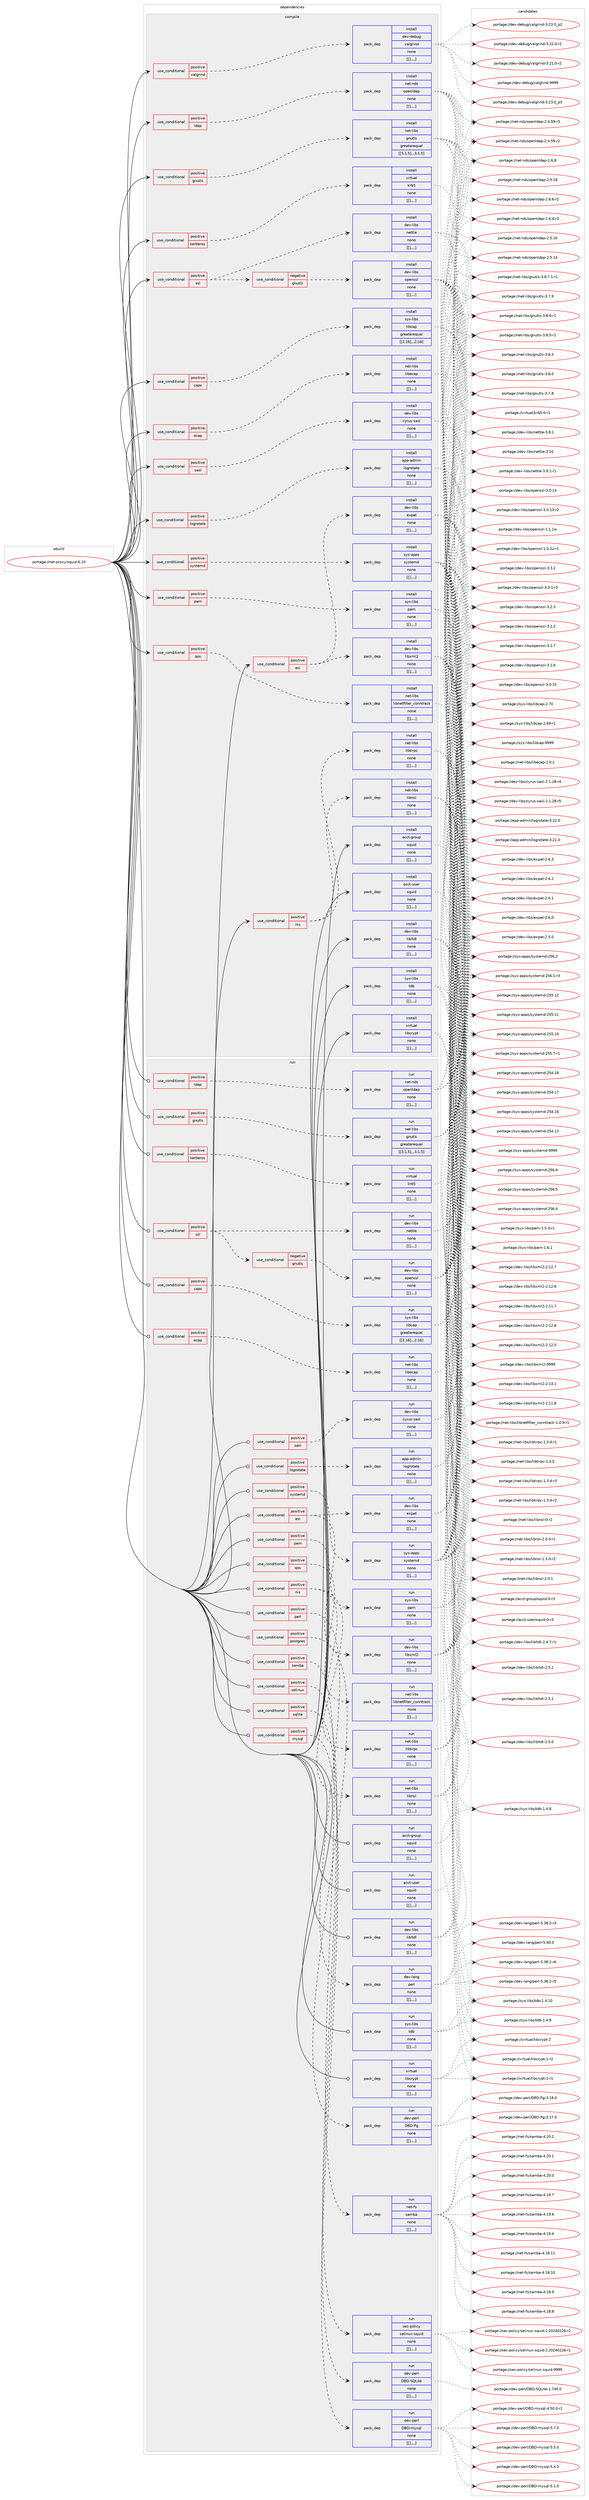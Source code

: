 digraph prolog {

# *************
# Graph options
# *************

newrank=true;
concentrate=true;
compound=true;
graph [rankdir=LR,fontname=Helvetica,fontsize=10,ranksep=1.5];#, ranksep=2.5, nodesep=0.2];
edge  [arrowhead=vee];
node  [fontname=Helvetica,fontsize=10];

# **********
# The ebuild
# **********

subgraph cluster_leftcol {
color=gray;
label=<<i>ebuild</i>>;
id [label="portage://net-proxy/squid-6.10", color=red, width=4, href="../net-proxy/squid-6.10.svg"];
}

# ****************
# The dependencies
# ****************

subgraph cluster_midcol {
color=gray;
label=<<i>dependencies</i>>;
subgraph cluster_compile {
fillcolor="#eeeeee";
style=filled;
label=<<i>compile</i>>;
subgraph cond105243 {
dependency394539 [label=<<TABLE BORDER="0" CELLBORDER="1" CELLSPACING="0" CELLPADDING="4"><TR><TD ROWSPAN="3" CELLPADDING="10">use_conditional</TD></TR><TR><TD>positive</TD></TR><TR><TD>caps</TD></TR></TABLE>>, shape=none, color=red];
subgraph pack286488 {
dependency394540 [label=<<TABLE BORDER="0" CELLBORDER="1" CELLSPACING="0" CELLPADDING="4" WIDTH="220"><TR><TD ROWSPAN="6" CELLPADDING="30">pack_dep</TD></TR><TR><TD WIDTH="110">install</TD></TR><TR><TD>sys-libs</TD></TR><TR><TD>libcap</TD></TR><TR><TD>greaterequal</TD></TR><TR><TD>[[2,16],,,2.16]</TD></TR></TABLE>>, shape=none, color=blue];
}
dependency394539:e -> dependency394540:w [weight=20,style="dashed",arrowhead="vee"];
}
id:e -> dependency394539:w [weight=20,style="solid",arrowhead="vee"];
subgraph cond105244 {
dependency394541 [label=<<TABLE BORDER="0" CELLBORDER="1" CELLSPACING="0" CELLPADDING="4"><TR><TD ROWSPAN="3" CELLPADDING="10">use_conditional</TD></TR><TR><TD>positive</TD></TR><TR><TD>ecap</TD></TR></TABLE>>, shape=none, color=red];
subgraph pack286489 {
dependency394542 [label=<<TABLE BORDER="0" CELLBORDER="1" CELLSPACING="0" CELLPADDING="4" WIDTH="220"><TR><TD ROWSPAN="6" CELLPADDING="30">pack_dep</TD></TR><TR><TD WIDTH="110">install</TD></TR><TR><TD>net-libs</TD></TR><TR><TD>libecap</TD></TR><TR><TD>none</TD></TR><TR><TD>[[],,,,]</TD></TR></TABLE>>, shape=none, color=blue];
}
dependency394541:e -> dependency394542:w [weight=20,style="dashed",arrowhead="vee"];
}
id:e -> dependency394541:w [weight=20,style="solid",arrowhead="vee"];
subgraph cond105245 {
dependency394543 [label=<<TABLE BORDER="0" CELLBORDER="1" CELLSPACING="0" CELLPADDING="4"><TR><TD ROWSPAN="3" CELLPADDING="10">use_conditional</TD></TR><TR><TD>positive</TD></TR><TR><TD>esi</TD></TR></TABLE>>, shape=none, color=red];
subgraph pack286490 {
dependency394544 [label=<<TABLE BORDER="0" CELLBORDER="1" CELLSPACING="0" CELLPADDING="4" WIDTH="220"><TR><TD ROWSPAN="6" CELLPADDING="30">pack_dep</TD></TR><TR><TD WIDTH="110">install</TD></TR><TR><TD>dev-libs</TD></TR><TR><TD>expat</TD></TR><TR><TD>none</TD></TR><TR><TD>[[],,,,]</TD></TR></TABLE>>, shape=none, color=blue];
}
dependency394543:e -> dependency394544:w [weight=20,style="dashed",arrowhead="vee"];
subgraph pack286491 {
dependency394545 [label=<<TABLE BORDER="0" CELLBORDER="1" CELLSPACING="0" CELLPADDING="4" WIDTH="220"><TR><TD ROWSPAN="6" CELLPADDING="30">pack_dep</TD></TR><TR><TD WIDTH="110">install</TD></TR><TR><TD>dev-libs</TD></TR><TR><TD>libxml2</TD></TR><TR><TD>none</TD></TR><TR><TD>[[],,,,]</TD></TR></TABLE>>, shape=none, color=blue];
}
dependency394543:e -> dependency394545:w [weight=20,style="dashed",arrowhead="vee"];
}
id:e -> dependency394543:w [weight=20,style="solid",arrowhead="vee"];
subgraph cond105246 {
dependency394546 [label=<<TABLE BORDER="0" CELLBORDER="1" CELLSPACING="0" CELLPADDING="4"><TR><TD ROWSPAN="3" CELLPADDING="10">use_conditional</TD></TR><TR><TD>positive</TD></TR><TR><TD>gnutls</TD></TR></TABLE>>, shape=none, color=red];
subgraph pack286492 {
dependency394547 [label=<<TABLE BORDER="0" CELLBORDER="1" CELLSPACING="0" CELLPADDING="4" WIDTH="220"><TR><TD ROWSPAN="6" CELLPADDING="30">pack_dep</TD></TR><TR><TD WIDTH="110">install</TD></TR><TR><TD>net-libs</TD></TR><TR><TD>gnutls</TD></TR><TR><TD>greaterequal</TD></TR><TR><TD>[[3,1,5],,,3.1.5]</TD></TR></TABLE>>, shape=none, color=blue];
}
dependency394546:e -> dependency394547:w [weight=20,style="dashed",arrowhead="vee"];
}
id:e -> dependency394546:w [weight=20,style="solid",arrowhead="vee"];
subgraph cond105247 {
dependency394548 [label=<<TABLE BORDER="0" CELLBORDER="1" CELLSPACING="0" CELLPADDING="4"><TR><TD ROWSPAN="3" CELLPADDING="10">use_conditional</TD></TR><TR><TD>positive</TD></TR><TR><TD>kerberos</TD></TR></TABLE>>, shape=none, color=red];
subgraph pack286493 {
dependency394549 [label=<<TABLE BORDER="0" CELLBORDER="1" CELLSPACING="0" CELLPADDING="4" WIDTH="220"><TR><TD ROWSPAN="6" CELLPADDING="30">pack_dep</TD></TR><TR><TD WIDTH="110">install</TD></TR><TR><TD>virtual</TD></TR><TR><TD>krb5</TD></TR><TR><TD>none</TD></TR><TR><TD>[[],,,,]</TD></TR></TABLE>>, shape=none, color=blue];
}
dependency394548:e -> dependency394549:w [weight=20,style="dashed",arrowhead="vee"];
}
id:e -> dependency394548:w [weight=20,style="solid",arrowhead="vee"];
subgraph cond105248 {
dependency394550 [label=<<TABLE BORDER="0" CELLBORDER="1" CELLSPACING="0" CELLPADDING="4"><TR><TD ROWSPAN="3" CELLPADDING="10">use_conditional</TD></TR><TR><TD>positive</TD></TR><TR><TD>ldap</TD></TR></TABLE>>, shape=none, color=red];
subgraph pack286494 {
dependency394551 [label=<<TABLE BORDER="0" CELLBORDER="1" CELLSPACING="0" CELLPADDING="4" WIDTH="220"><TR><TD ROWSPAN="6" CELLPADDING="30">pack_dep</TD></TR><TR><TD WIDTH="110">install</TD></TR><TR><TD>net-nds</TD></TR><TR><TD>openldap</TD></TR><TR><TD>none</TD></TR><TR><TD>[[],,,,]</TD></TR></TABLE>>, shape=none, color=blue];
}
dependency394550:e -> dependency394551:w [weight=20,style="dashed",arrowhead="vee"];
}
id:e -> dependency394550:w [weight=20,style="solid",arrowhead="vee"];
subgraph cond105249 {
dependency394552 [label=<<TABLE BORDER="0" CELLBORDER="1" CELLSPACING="0" CELLPADDING="4"><TR><TD ROWSPAN="3" CELLPADDING="10">use_conditional</TD></TR><TR><TD>positive</TD></TR><TR><TD>logrotate</TD></TR></TABLE>>, shape=none, color=red];
subgraph pack286495 {
dependency394553 [label=<<TABLE BORDER="0" CELLBORDER="1" CELLSPACING="0" CELLPADDING="4" WIDTH="220"><TR><TD ROWSPAN="6" CELLPADDING="30">pack_dep</TD></TR><TR><TD WIDTH="110">install</TD></TR><TR><TD>app-admin</TD></TR><TR><TD>logrotate</TD></TR><TR><TD>none</TD></TR><TR><TD>[[],,,,]</TD></TR></TABLE>>, shape=none, color=blue];
}
dependency394552:e -> dependency394553:w [weight=20,style="dashed",arrowhead="vee"];
}
id:e -> dependency394552:w [weight=20,style="solid",arrowhead="vee"];
subgraph cond105250 {
dependency394554 [label=<<TABLE BORDER="0" CELLBORDER="1" CELLSPACING="0" CELLPADDING="4"><TR><TD ROWSPAN="3" CELLPADDING="10">use_conditional</TD></TR><TR><TD>positive</TD></TR><TR><TD>nis</TD></TR></TABLE>>, shape=none, color=red];
subgraph pack286496 {
dependency394555 [label=<<TABLE BORDER="0" CELLBORDER="1" CELLSPACING="0" CELLPADDING="4" WIDTH="220"><TR><TD ROWSPAN="6" CELLPADDING="30">pack_dep</TD></TR><TR><TD WIDTH="110">install</TD></TR><TR><TD>net-libs</TD></TR><TR><TD>libtirpc</TD></TR><TR><TD>none</TD></TR><TR><TD>[[],,,,]</TD></TR></TABLE>>, shape=none, color=blue];
}
dependency394554:e -> dependency394555:w [weight=20,style="dashed",arrowhead="vee"];
subgraph pack286497 {
dependency394556 [label=<<TABLE BORDER="0" CELLBORDER="1" CELLSPACING="0" CELLPADDING="4" WIDTH="220"><TR><TD ROWSPAN="6" CELLPADDING="30">pack_dep</TD></TR><TR><TD WIDTH="110">install</TD></TR><TR><TD>net-libs</TD></TR><TR><TD>libnsl</TD></TR><TR><TD>none</TD></TR><TR><TD>[[],,,,]</TD></TR></TABLE>>, shape=none, color=blue];
}
dependency394554:e -> dependency394556:w [weight=20,style="dashed",arrowhead="vee"];
}
id:e -> dependency394554:w [weight=20,style="solid",arrowhead="vee"];
subgraph cond105251 {
dependency394557 [label=<<TABLE BORDER="0" CELLBORDER="1" CELLSPACING="0" CELLPADDING="4"><TR><TD ROWSPAN="3" CELLPADDING="10">use_conditional</TD></TR><TR><TD>positive</TD></TR><TR><TD>pam</TD></TR></TABLE>>, shape=none, color=red];
subgraph pack286498 {
dependency394558 [label=<<TABLE BORDER="0" CELLBORDER="1" CELLSPACING="0" CELLPADDING="4" WIDTH="220"><TR><TD ROWSPAN="6" CELLPADDING="30">pack_dep</TD></TR><TR><TD WIDTH="110">install</TD></TR><TR><TD>sys-libs</TD></TR><TR><TD>pam</TD></TR><TR><TD>none</TD></TR><TR><TD>[[],,,,]</TD></TR></TABLE>>, shape=none, color=blue];
}
dependency394557:e -> dependency394558:w [weight=20,style="dashed",arrowhead="vee"];
}
id:e -> dependency394557:w [weight=20,style="solid",arrowhead="vee"];
subgraph cond105252 {
dependency394559 [label=<<TABLE BORDER="0" CELLBORDER="1" CELLSPACING="0" CELLPADDING="4"><TR><TD ROWSPAN="3" CELLPADDING="10">use_conditional</TD></TR><TR><TD>positive</TD></TR><TR><TD>qos</TD></TR></TABLE>>, shape=none, color=red];
subgraph pack286499 {
dependency394560 [label=<<TABLE BORDER="0" CELLBORDER="1" CELLSPACING="0" CELLPADDING="4" WIDTH="220"><TR><TD ROWSPAN="6" CELLPADDING="30">pack_dep</TD></TR><TR><TD WIDTH="110">install</TD></TR><TR><TD>net-libs</TD></TR><TR><TD>libnetfilter_conntrack</TD></TR><TR><TD>none</TD></TR><TR><TD>[[],,,,]</TD></TR></TABLE>>, shape=none, color=blue];
}
dependency394559:e -> dependency394560:w [weight=20,style="dashed",arrowhead="vee"];
}
id:e -> dependency394559:w [weight=20,style="solid",arrowhead="vee"];
subgraph cond105253 {
dependency394561 [label=<<TABLE BORDER="0" CELLBORDER="1" CELLSPACING="0" CELLPADDING="4"><TR><TD ROWSPAN="3" CELLPADDING="10">use_conditional</TD></TR><TR><TD>positive</TD></TR><TR><TD>sasl</TD></TR></TABLE>>, shape=none, color=red];
subgraph pack286500 {
dependency394562 [label=<<TABLE BORDER="0" CELLBORDER="1" CELLSPACING="0" CELLPADDING="4" WIDTH="220"><TR><TD ROWSPAN="6" CELLPADDING="30">pack_dep</TD></TR><TR><TD WIDTH="110">install</TD></TR><TR><TD>dev-libs</TD></TR><TR><TD>cyrus-sasl</TD></TR><TR><TD>none</TD></TR><TR><TD>[[],,,,]</TD></TR></TABLE>>, shape=none, color=blue];
}
dependency394561:e -> dependency394562:w [weight=20,style="dashed",arrowhead="vee"];
}
id:e -> dependency394561:w [weight=20,style="solid",arrowhead="vee"];
subgraph cond105254 {
dependency394563 [label=<<TABLE BORDER="0" CELLBORDER="1" CELLSPACING="0" CELLPADDING="4"><TR><TD ROWSPAN="3" CELLPADDING="10">use_conditional</TD></TR><TR><TD>positive</TD></TR><TR><TD>ssl</TD></TR></TABLE>>, shape=none, color=red];
subgraph pack286501 {
dependency394564 [label=<<TABLE BORDER="0" CELLBORDER="1" CELLSPACING="0" CELLPADDING="4" WIDTH="220"><TR><TD ROWSPAN="6" CELLPADDING="30">pack_dep</TD></TR><TR><TD WIDTH="110">install</TD></TR><TR><TD>dev-libs</TD></TR><TR><TD>nettle</TD></TR><TR><TD>none</TD></TR><TR><TD>[[],,,,]</TD></TR></TABLE>>, shape=none, color=blue];
}
dependency394563:e -> dependency394564:w [weight=20,style="dashed",arrowhead="vee"];
subgraph cond105255 {
dependency394565 [label=<<TABLE BORDER="0" CELLBORDER="1" CELLSPACING="0" CELLPADDING="4"><TR><TD ROWSPAN="3" CELLPADDING="10">use_conditional</TD></TR><TR><TD>negative</TD></TR><TR><TD>gnutls</TD></TR></TABLE>>, shape=none, color=red];
subgraph pack286502 {
dependency394566 [label=<<TABLE BORDER="0" CELLBORDER="1" CELLSPACING="0" CELLPADDING="4" WIDTH="220"><TR><TD ROWSPAN="6" CELLPADDING="30">pack_dep</TD></TR><TR><TD WIDTH="110">install</TD></TR><TR><TD>dev-libs</TD></TR><TR><TD>openssl</TD></TR><TR><TD>none</TD></TR><TR><TD>[[],,,,]</TD></TR></TABLE>>, shape=none, color=blue];
}
dependency394565:e -> dependency394566:w [weight=20,style="dashed",arrowhead="vee"];
}
dependency394563:e -> dependency394565:w [weight=20,style="dashed",arrowhead="vee"];
}
id:e -> dependency394563:w [weight=20,style="solid",arrowhead="vee"];
subgraph cond105256 {
dependency394567 [label=<<TABLE BORDER="0" CELLBORDER="1" CELLSPACING="0" CELLPADDING="4"><TR><TD ROWSPAN="3" CELLPADDING="10">use_conditional</TD></TR><TR><TD>positive</TD></TR><TR><TD>systemd</TD></TR></TABLE>>, shape=none, color=red];
subgraph pack286503 {
dependency394568 [label=<<TABLE BORDER="0" CELLBORDER="1" CELLSPACING="0" CELLPADDING="4" WIDTH="220"><TR><TD ROWSPAN="6" CELLPADDING="30">pack_dep</TD></TR><TR><TD WIDTH="110">install</TD></TR><TR><TD>sys-apps</TD></TR><TR><TD>systemd</TD></TR><TR><TD>none</TD></TR><TR><TD>[[],,,,]</TD></TR></TABLE>>, shape=none, color=blue];
}
dependency394567:e -> dependency394568:w [weight=20,style="dashed",arrowhead="vee"];
}
id:e -> dependency394567:w [weight=20,style="solid",arrowhead="vee"];
subgraph cond105257 {
dependency394569 [label=<<TABLE BORDER="0" CELLBORDER="1" CELLSPACING="0" CELLPADDING="4"><TR><TD ROWSPAN="3" CELLPADDING="10">use_conditional</TD></TR><TR><TD>positive</TD></TR><TR><TD>valgrind</TD></TR></TABLE>>, shape=none, color=red];
subgraph pack286504 {
dependency394570 [label=<<TABLE BORDER="0" CELLBORDER="1" CELLSPACING="0" CELLPADDING="4" WIDTH="220"><TR><TD ROWSPAN="6" CELLPADDING="30">pack_dep</TD></TR><TR><TD WIDTH="110">install</TD></TR><TR><TD>dev-debug</TD></TR><TR><TD>valgrind</TD></TR><TR><TD>none</TD></TR><TR><TD>[[],,,,]</TD></TR></TABLE>>, shape=none, color=blue];
}
dependency394569:e -> dependency394570:w [weight=20,style="dashed",arrowhead="vee"];
}
id:e -> dependency394569:w [weight=20,style="solid",arrowhead="vee"];
subgraph pack286505 {
dependency394571 [label=<<TABLE BORDER="0" CELLBORDER="1" CELLSPACING="0" CELLPADDING="4" WIDTH="220"><TR><TD ROWSPAN="6" CELLPADDING="30">pack_dep</TD></TR><TR><TD WIDTH="110">install</TD></TR><TR><TD>acct-group</TD></TR><TR><TD>squid</TD></TR><TR><TD>none</TD></TR><TR><TD>[[],,,,]</TD></TR></TABLE>>, shape=none, color=blue];
}
id:e -> dependency394571:w [weight=20,style="solid",arrowhead="vee"];
subgraph pack286506 {
dependency394572 [label=<<TABLE BORDER="0" CELLBORDER="1" CELLSPACING="0" CELLPADDING="4" WIDTH="220"><TR><TD ROWSPAN="6" CELLPADDING="30">pack_dep</TD></TR><TR><TD WIDTH="110">install</TD></TR><TR><TD>acct-user</TD></TR><TR><TD>squid</TD></TR><TR><TD>none</TD></TR><TR><TD>[[],,,,]</TD></TR></TABLE>>, shape=none, color=blue];
}
id:e -> dependency394572:w [weight=20,style="solid",arrowhead="vee"];
subgraph pack286507 {
dependency394573 [label=<<TABLE BORDER="0" CELLBORDER="1" CELLSPACING="0" CELLPADDING="4" WIDTH="220"><TR><TD ROWSPAN="6" CELLPADDING="30">pack_dep</TD></TR><TR><TD WIDTH="110">install</TD></TR><TR><TD>dev-libs</TD></TR><TR><TD>libltdl</TD></TR><TR><TD>none</TD></TR><TR><TD>[[],,,,]</TD></TR></TABLE>>, shape=none, color=blue];
}
id:e -> dependency394573:w [weight=20,style="solid",arrowhead="vee"];
subgraph pack286508 {
dependency394574 [label=<<TABLE BORDER="0" CELLBORDER="1" CELLSPACING="0" CELLPADDING="4" WIDTH="220"><TR><TD ROWSPAN="6" CELLPADDING="30">pack_dep</TD></TR><TR><TD WIDTH="110">install</TD></TR><TR><TD>sys-libs</TD></TR><TR><TD>tdb</TD></TR><TR><TD>none</TD></TR><TR><TD>[[],,,,]</TD></TR></TABLE>>, shape=none, color=blue];
}
id:e -> dependency394574:w [weight=20,style="solid",arrowhead="vee"];
subgraph pack286509 {
dependency394575 [label=<<TABLE BORDER="0" CELLBORDER="1" CELLSPACING="0" CELLPADDING="4" WIDTH="220"><TR><TD ROWSPAN="6" CELLPADDING="30">pack_dep</TD></TR><TR><TD WIDTH="110">install</TD></TR><TR><TD>virtual</TD></TR><TR><TD>libcrypt</TD></TR><TR><TD>none</TD></TR><TR><TD>[[],,,,]</TD></TR></TABLE>>, shape=none, color=blue];
}
id:e -> dependency394575:w [weight=20,style="solid",arrowhead="vee"];
}
subgraph cluster_compileandrun {
fillcolor="#eeeeee";
style=filled;
label=<<i>compile and run</i>>;
}
subgraph cluster_run {
fillcolor="#eeeeee";
style=filled;
label=<<i>run</i>>;
subgraph cond105258 {
dependency394576 [label=<<TABLE BORDER="0" CELLBORDER="1" CELLSPACING="0" CELLPADDING="4"><TR><TD ROWSPAN="3" CELLPADDING="10">use_conditional</TD></TR><TR><TD>positive</TD></TR><TR><TD>caps</TD></TR></TABLE>>, shape=none, color=red];
subgraph pack286510 {
dependency394577 [label=<<TABLE BORDER="0" CELLBORDER="1" CELLSPACING="0" CELLPADDING="4" WIDTH="220"><TR><TD ROWSPAN="6" CELLPADDING="30">pack_dep</TD></TR><TR><TD WIDTH="110">run</TD></TR><TR><TD>sys-libs</TD></TR><TR><TD>libcap</TD></TR><TR><TD>greaterequal</TD></TR><TR><TD>[[2,16],,,2.16]</TD></TR></TABLE>>, shape=none, color=blue];
}
dependency394576:e -> dependency394577:w [weight=20,style="dashed",arrowhead="vee"];
}
id:e -> dependency394576:w [weight=20,style="solid",arrowhead="odot"];
subgraph cond105259 {
dependency394578 [label=<<TABLE BORDER="0" CELLBORDER="1" CELLSPACING="0" CELLPADDING="4"><TR><TD ROWSPAN="3" CELLPADDING="10">use_conditional</TD></TR><TR><TD>positive</TD></TR><TR><TD>ecap</TD></TR></TABLE>>, shape=none, color=red];
subgraph pack286511 {
dependency394579 [label=<<TABLE BORDER="0" CELLBORDER="1" CELLSPACING="0" CELLPADDING="4" WIDTH="220"><TR><TD ROWSPAN="6" CELLPADDING="30">pack_dep</TD></TR><TR><TD WIDTH="110">run</TD></TR><TR><TD>net-libs</TD></TR><TR><TD>libecap</TD></TR><TR><TD>none</TD></TR><TR><TD>[[],,,,]</TD></TR></TABLE>>, shape=none, color=blue];
}
dependency394578:e -> dependency394579:w [weight=20,style="dashed",arrowhead="vee"];
}
id:e -> dependency394578:w [weight=20,style="solid",arrowhead="odot"];
subgraph cond105260 {
dependency394580 [label=<<TABLE BORDER="0" CELLBORDER="1" CELLSPACING="0" CELLPADDING="4"><TR><TD ROWSPAN="3" CELLPADDING="10">use_conditional</TD></TR><TR><TD>positive</TD></TR><TR><TD>esi</TD></TR></TABLE>>, shape=none, color=red];
subgraph pack286512 {
dependency394581 [label=<<TABLE BORDER="0" CELLBORDER="1" CELLSPACING="0" CELLPADDING="4" WIDTH="220"><TR><TD ROWSPAN="6" CELLPADDING="30">pack_dep</TD></TR><TR><TD WIDTH="110">run</TD></TR><TR><TD>dev-libs</TD></TR><TR><TD>expat</TD></TR><TR><TD>none</TD></TR><TR><TD>[[],,,,]</TD></TR></TABLE>>, shape=none, color=blue];
}
dependency394580:e -> dependency394581:w [weight=20,style="dashed",arrowhead="vee"];
subgraph pack286513 {
dependency394582 [label=<<TABLE BORDER="0" CELLBORDER="1" CELLSPACING="0" CELLPADDING="4" WIDTH="220"><TR><TD ROWSPAN="6" CELLPADDING="30">pack_dep</TD></TR><TR><TD WIDTH="110">run</TD></TR><TR><TD>dev-libs</TD></TR><TR><TD>libxml2</TD></TR><TR><TD>none</TD></TR><TR><TD>[[],,,,]</TD></TR></TABLE>>, shape=none, color=blue];
}
dependency394580:e -> dependency394582:w [weight=20,style="dashed",arrowhead="vee"];
}
id:e -> dependency394580:w [weight=20,style="solid",arrowhead="odot"];
subgraph cond105261 {
dependency394583 [label=<<TABLE BORDER="0" CELLBORDER="1" CELLSPACING="0" CELLPADDING="4"><TR><TD ROWSPAN="3" CELLPADDING="10">use_conditional</TD></TR><TR><TD>positive</TD></TR><TR><TD>gnutls</TD></TR></TABLE>>, shape=none, color=red];
subgraph pack286514 {
dependency394584 [label=<<TABLE BORDER="0" CELLBORDER="1" CELLSPACING="0" CELLPADDING="4" WIDTH="220"><TR><TD ROWSPAN="6" CELLPADDING="30">pack_dep</TD></TR><TR><TD WIDTH="110">run</TD></TR><TR><TD>net-libs</TD></TR><TR><TD>gnutls</TD></TR><TR><TD>greaterequal</TD></TR><TR><TD>[[3,1,5],,,3.1.5]</TD></TR></TABLE>>, shape=none, color=blue];
}
dependency394583:e -> dependency394584:w [weight=20,style="dashed",arrowhead="vee"];
}
id:e -> dependency394583:w [weight=20,style="solid",arrowhead="odot"];
subgraph cond105262 {
dependency394585 [label=<<TABLE BORDER="0" CELLBORDER="1" CELLSPACING="0" CELLPADDING="4"><TR><TD ROWSPAN="3" CELLPADDING="10">use_conditional</TD></TR><TR><TD>positive</TD></TR><TR><TD>kerberos</TD></TR></TABLE>>, shape=none, color=red];
subgraph pack286515 {
dependency394586 [label=<<TABLE BORDER="0" CELLBORDER="1" CELLSPACING="0" CELLPADDING="4" WIDTH="220"><TR><TD ROWSPAN="6" CELLPADDING="30">pack_dep</TD></TR><TR><TD WIDTH="110">run</TD></TR><TR><TD>virtual</TD></TR><TR><TD>krb5</TD></TR><TR><TD>none</TD></TR><TR><TD>[[],,,,]</TD></TR></TABLE>>, shape=none, color=blue];
}
dependency394585:e -> dependency394586:w [weight=20,style="dashed",arrowhead="vee"];
}
id:e -> dependency394585:w [weight=20,style="solid",arrowhead="odot"];
subgraph cond105263 {
dependency394587 [label=<<TABLE BORDER="0" CELLBORDER="1" CELLSPACING="0" CELLPADDING="4"><TR><TD ROWSPAN="3" CELLPADDING="10">use_conditional</TD></TR><TR><TD>positive</TD></TR><TR><TD>ldap</TD></TR></TABLE>>, shape=none, color=red];
subgraph pack286516 {
dependency394588 [label=<<TABLE BORDER="0" CELLBORDER="1" CELLSPACING="0" CELLPADDING="4" WIDTH="220"><TR><TD ROWSPAN="6" CELLPADDING="30">pack_dep</TD></TR><TR><TD WIDTH="110">run</TD></TR><TR><TD>net-nds</TD></TR><TR><TD>openldap</TD></TR><TR><TD>none</TD></TR><TR><TD>[[],,,,]</TD></TR></TABLE>>, shape=none, color=blue];
}
dependency394587:e -> dependency394588:w [weight=20,style="dashed",arrowhead="vee"];
}
id:e -> dependency394587:w [weight=20,style="solid",arrowhead="odot"];
subgraph cond105264 {
dependency394589 [label=<<TABLE BORDER="0" CELLBORDER="1" CELLSPACING="0" CELLPADDING="4"><TR><TD ROWSPAN="3" CELLPADDING="10">use_conditional</TD></TR><TR><TD>positive</TD></TR><TR><TD>logrotate</TD></TR></TABLE>>, shape=none, color=red];
subgraph pack286517 {
dependency394590 [label=<<TABLE BORDER="0" CELLBORDER="1" CELLSPACING="0" CELLPADDING="4" WIDTH="220"><TR><TD ROWSPAN="6" CELLPADDING="30">pack_dep</TD></TR><TR><TD WIDTH="110">run</TD></TR><TR><TD>app-admin</TD></TR><TR><TD>logrotate</TD></TR><TR><TD>none</TD></TR><TR><TD>[[],,,,]</TD></TR></TABLE>>, shape=none, color=blue];
}
dependency394589:e -> dependency394590:w [weight=20,style="dashed",arrowhead="vee"];
}
id:e -> dependency394589:w [weight=20,style="solid",arrowhead="odot"];
subgraph cond105265 {
dependency394591 [label=<<TABLE BORDER="0" CELLBORDER="1" CELLSPACING="0" CELLPADDING="4"><TR><TD ROWSPAN="3" CELLPADDING="10">use_conditional</TD></TR><TR><TD>positive</TD></TR><TR><TD>mysql</TD></TR></TABLE>>, shape=none, color=red];
subgraph pack286518 {
dependency394592 [label=<<TABLE BORDER="0" CELLBORDER="1" CELLSPACING="0" CELLPADDING="4" WIDTH="220"><TR><TD ROWSPAN="6" CELLPADDING="30">pack_dep</TD></TR><TR><TD WIDTH="110">run</TD></TR><TR><TD>dev-perl</TD></TR><TR><TD>DBD-mysql</TD></TR><TR><TD>none</TD></TR><TR><TD>[[],,,,]</TD></TR></TABLE>>, shape=none, color=blue];
}
dependency394591:e -> dependency394592:w [weight=20,style="dashed",arrowhead="vee"];
}
id:e -> dependency394591:w [weight=20,style="solid",arrowhead="odot"];
subgraph cond105266 {
dependency394593 [label=<<TABLE BORDER="0" CELLBORDER="1" CELLSPACING="0" CELLPADDING="4"><TR><TD ROWSPAN="3" CELLPADDING="10">use_conditional</TD></TR><TR><TD>positive</TD></TR><TR><TD>nis</TD></TR></TABLE>>, shape=none, color=red];
subgraph pack286519 {
dependency394594 [label=<<TABLE BORDER="0" CELLBORDER="1" CELLSPACING="0" CELLPADDING="4" WIDTH="220"><TR><TD ROWSPAN="6" CELLPADDING="30">pack_dep</TD></TR><TR><TD WIDTH="110">run</TD></TR><TR><TD>net-libs</TD></TR><TR><TD>libtirpc</TD></TR><TR><TD>none</TD></TR><TR><TD>[[],,,,]</TD></TR></TABLE>>, shape=none, color=blue];
}
dependency394593:e -> dependency394594:w [weight=20,style="dashed",arrowhead="vee"];
subgraph pack286520 {
dependency394595 [label=<<TABLE BORDER="0" CELLBORDER="1" CELLSPACING="0" CELLPADDING="4" WIDTH="220"><TR><TD ROWSPAN="6" CELLPADDING="30">pack_dep</TD></TR><TR><TD WIDTH="110">run</TD></TR><TR><TD>net-libs</TD></TR><TR><TD>libnsl</TD></TR><TR><TD>none</TD></TR><TR><TD>[[],,,,]</TD></TR></TABLE>>, shape=none, color=blue];
}
dependency394593:e -> dependency394595:w [weight=20,style="dashed",arrowhead="vee"];
}
id:e -> dependency394593:w [weight=20,style="solid",arrowhead="odot"];
subgraph cond105267 {
dependency394596 [label=<<TABLE BORDER="0" CELLBORDER="1" CELLSPACING="0" CELLPADDING="4"><TR><TD ROWSPAN="3" CELLPADDING="10">use_conditional</TD></TR><TR><TD>positive</TD></TR><TR><TD>pam</TD></TR></TABLE>>, shape=none, color=red];
subgraph pack286521 {
dependency394597 [label=<<TABLE BORDER="0" CELLBORDER="1" CELLSPACING="0" CELLPADDING="4" WIDTH="220"><TR><TD ROWSPAN="6" CELLPADDING="30">pack_dep</TD></TR><TR><TD WIDTH="110">run</TD></TR><TR><TD>sys-libs</TD></TR><TR><TD>pam</TD></TR><TR><TD>none</TD></TR><TR><TD>[[],,,,]</TD></TR></TABLE>>, shape=none, color=blue];
}
dependency394596:e -> dependency394597:w [weight=20,style="dashed",arrowhead="vee"];
}
id:e -> dependency394596:w [weight=20,style="solid",arrowhead="odot"];
subgraph cond105268 {
dependency394598 [label=<<TABLE BORDER="0" CELLBORDER="1" CELLSPACING="0" CELLPADDING="4"><TR><TD ROWSPAN="3" CELLPADDING="10">use_conditional</TD></TR><TR><TD>positive</TD></TR><TR><TD>perl</TD></TR></TABLE>>, shape=none, color=red];
subgraph pack286522 {
dependency394599 [label=<<TABLE BORDER="0" CELLBORDER="1" CELLSPACING="0" CELLPADDING="4" WIDTH="220"><TR><TD ROWSPAN="6" CELLPADDING="30">pack_dep</TD></TR><TR><TD WIDTH="110">run</TD></TR><TR><TD>dev-lang</TD></TR><TR><TD>perl</TD></TR><TR><TD>none</TD></TR><TR><TD>[[],,,,]</TD></TR></TABLE>>, shape=none, color=blue];
}
dependency394598:e -> dependency394599:w [weight=20,style="dashed",arrowhead="vee"];
}
id:e -> dependency394598:w [weight=20,style="solid",arrowhead="odot"];
subgraph cond105269 {
dependency394600 [label=<<TABLE BORDER="0" CELLBORDER="1" CELLSPACING="0" CELLPADDING="4"><TR><TD ROWSPAN="3" CELLPADDING="10">use_conditional</TD></TR><TR><TD>positive</TD></TR><TR><TD>postgres</TD></TR></TABLE>>, shape=none, color=red];
subgraph pack286523 {
dependency394601 [label=<<TABLE BORDER="0" CELLBORDER="1" CELLSPACING="0" CELLPADDING="4" WIDTH="220"><TR><TD ROWSPAN="6" CELLPADDING="30">pack_dep</TD></TR><TR><TD WIDTH="110">run</TD></TR><TR><TD>dev-perl</TD></TR><TR><TD>DBD-Pg</TD></TR><TR><TD>none</TD></TR><TR><TD>[[],,,,]</TD></TR></TABLE>>, shape=none, color=blue];
}
dependency394600:e -> dependency394601:w [weight=20,style="dashed",arrowhead="vee"];
}
id:e -> dependency394600:w [weight=20,style="solid",arrowhead="odot"];
subgraph cond105270 {
dependency394602 [label=<<TABLE BORDER="0" CELLBORDER="1" CELLSPACING="0" CELLPADDING="4"><TR><TD ROWSPAN="3" CELLPADDING="10">use_conditional</TD></TR><TR><TD>positive</TD></TR><TR><TD>qos</TD></TR></TABLE>>, shape=none, color=red];
subgraph pack286524 {
dependency394603 [label=<<TABLE BORDER="0" CELLBORDER="1" CELLSPACING="0" CELLPADDING="4" WIDTH="220"><TR><TD ROWSPAN="6" CELLPADDING="30">pack_dep</TD></TR><TR><TD WIDTH="110">run</TD></TR><TR><TD>net-libs</TD></TR><TR><TD>libnetfilter_conntrack</TD></TR><TR><TD>none</TD></TR><TR><TD>[[],,,,]</TD></TR></TABLE>>, shape=none, color=blue];
}
dependency394602:e -> dependency394603:w [weight=20,style="dashed",arrowhead="vee"];
}
id:e -> dependency394602:w [weight=20,style="solid",arrowhead="odot"];
subgraph cond105271 {
dependency394604 [label=<<TABLE BORDER="0" CELLBORDER="1" CELLSPACING="0" CELLPADDING="4"><TR><TD ROWSPAN="3" CELLPADDING="10">use_conditional</TD></TR><TR><TD>positive</TD></TR><TR><TD>samba</TD></TR></TABLE>>, shape=none, color=red];
subgraph pack286525 {
dependency394605 [label=<<TABLE BORDER="0" CELLBORDER="1" CELLSPACING="0" CELLPADDING="4" WIDTH="220"><TR><TD ROWSPAN="6" CELLPADDING="30">pack_dep</TD></TR><TR><TD WIDTH="110">run</TD></TR><TR><TD>net-fs</TD></TR><TR><TD>samba</TD></TR><TR><TD>none</TD></TR><TR><TD>[[],,,,]</TD></TR></TABLE>>, shape=none, color=blue];
}
dependency394604:e -> dependency394605:w [weight=20,style="dashed",arrowhead="vee"];
}
id:e -> dependency394604:w [weight=20,style="solid",arrowhead="odot"];
subgraph cond105272 {
dependency394606 [label=<<TABLE BORDER="0" CELLBORDER="1" CELLSPACING="0" CELLPADDING="4"><TR><TD ROWSPAN="3" CELLPADDING="10">use_conditional</TD></TR><TR><TD>positive</TD></TR><TR><TD>sasl</TD></TR></TABLE>>, shape=none, color=red];
subgraph pack286526 {
dependency394607 [label=<<TABLE BORDER="0" CELLBORDER="1" CELLSPACING="0" CELLPADDING="4" WIDTH="220"><TR><TD ROWSPAN="6" CELLPADDING="30">pack_dep</TD></TR><TR><TD WIDTH="110">run</TD></TR><TR><TD>dev-libs</TD></TR><TR><TD>cyrus-sasl</TD></TR><TR><TD>none</TD></TR><TR><TD>[[],,,,]</TD></TR></TABLE>>, shape=none, color=blue];
}
dependency394606:e -> dependency394607:w [weight=20,style="dashed",arrowhead="vee"];
}
id:e -> dependency394606:w [weight=20,style="solid",arrowhead="odot"];
subgraph cond105273 {
dependency394608 [label=<<TABLE BORDER="0" CELLBORDER="1" CELLSPACING="0" CELLPADDING="4"><TR><TD ROWSPAN="3" CELLPADDING="10">use_conditional</TD></TR><TR><TD>positive</TD></TR><TR><TD>selinux</TD></TR></TABLE>>, shape=none, color=red];
subgraph pack286527 {
dependency394609 [label=<<TABLE BORDER="0" CELLBORDER="1" CELLSPACING="0" CELLPADDING="4" WIDTH="220"><TR><TD ROWSPAN="6" CELLPADDING="30">pack_dep</TD></TR><TR><TD WIDTH="110">run</TD></TR><TR><TD>sec-policy</TD></TR><TR><TD>selinux-squid</TD></TR><TR><TD>none</TD></TR><TR><TD>[[],,,,]</TD></TR></TABLE>>, shape=none, color=blue];
}
dependency394608:e -> dependency394609:w [weight=20,style="dashed",arrowhead="vee"];
}
id:e -> dependency394608:w [weight=20,style="solid",arrowhead="odot"];
subgraph cond105274 {
dependency394610 [label=<<TABLE BORDER="0" CELLBORDER="1" CELLSPACING="0" CELLPADDING="4"><TR><TD ROWSPAN="3" CELLPADDING="10">use_conditional</TD></TR><TR><TD>positive</TD></TR><TR><TD>sqlite</TD></TR></TABLE>>, shape=none, color=red];
subgraph pack286528 {
dependency394611 [label=<<TABLE BORDER="0" CELLBORDER="1" CELLSPACING="0" CELLPADDING="4" WIDTH="220"><TR><TD ROWSPAN="6" CELLPADDING="30">pack_dep</TD></TR><TR><TD WIDTH="110">run</TD></TR><TR><TD>dev-perl</TD></TR><TR><TD>DBD-SQLite</TD></TR><TR><TD>none</TD></TR><TR><TD>[[],,,,]</TD></TR></TABLE>>, shape=none, color=blue];
}
dependency394610:e -> dependency394611:w [weight=20,style="dashed",arrowhead="vee"];
}
id:e -> dependency394610:w [weight=20,style="solid",arrowhead="odot"];
subgraph cond105275 {
dependency394612 [label=<<TABLE BORDER="0" CELLBORDER="1" CELLSPACING="0" CELLPADDING="4"><TR><TD ROWSPAN="3" CELLPADDING="10">use_conditional</TD></TR><TR><TD>positive</TD></TR><TR><TD>ssl</TD></TR></TABLE>>, shape=none, color=red];
subgraph pack286529 {
dependency394613 [label=<<TABLE BORDER="0" CELLBORDER="1" CELLSPACING="0" CELLPADDING="4" WIDTH="220"><TR><TD ROWSPAN="6" CELLPADDING="30">pack_dep</TD></TR><TR><TD WIDTH="110">run</TD></TR><TR><TD>dev-libs</TD></TR><TR><TD>nettle</TD></TR><TR><TD>none</TD></TR><TR><TD>[[],,,,]</TD></TR></TABLE>>, shape=none, color=blue];
}
dependency394612:e -> dependency394613:w [weight=20,style="dashed",arrowhead="vee"];
subgraph cond105276 {
dependency394614 [label=<<TABLE BORDER="0" CELLBORDER="1" CELLSPACING="0" CELLPADDING="4"><TR><TD ROWSPAN="3" CELLPADDING="10">use_conditional</TD></TR><TR><TD>negative</TD></TR><TR><TD>gnutls</TD></TR></TABLE>>, shape=none, color=red];
subgraph pack286530 {
dependency394615 [label=<<TABLE BORDER="0" CELLBORDER="1" CELLSPACING="0" CELLPADDING="4" WIDTH="220"><TR><TD ROWSPAN="6" CELLPADDING="30">pack_dep</TD></TR><TR><TD WIDTH="110">run</TD></TR><TR><TD>dev-libs</TD></TR><TR><TD>openssl</TD></TR><TR><TD>none</TD></TR><TR><TD>[[],,,,]</TD></TR></TABLE>>, shape=none, color=blue];
}
dependency394614:e -> dependency394615:w [weight=20,style="dashed",arrowhead="vee"];
}
dependency394612:e -> dependency394614:w [weight=20,style="dashed",arrowhead="vee"];
}
id:e -> dependency394612:w [weight=20,style="solid",arrowhead="odot"];
subgraph cond105277 {
dependency394616 [label=<<TABLE BORDER="0" CELLBORDER="1" CELLSPACING="0" CELLPADDING="4"><TR><TD ROWSPAN="3" CELLPADDING="10">use_conditional</TD></TR><TR><TD>positive</TD></TR><TR><TD>systemd</TD></TR></TABLE>>, shape=none, color=red];
subgraph pack286531 {
dependency394617 [label=<<TABLE BORDER="0" CELLBORDER="1" CELLSPACING="0" CELLPADDING="4" WIDTH="220"><TR><TD ROWSPAN="6" CELLPADDING="30">pack_dep</TD></TR><TR><TD WIDTH="110">run</TD></TR><TR><TD>sys-apps</TD></TR><TR><TD>systemd</TD></TR><TR><TD>none</TD></TR><TR><TD>[[],,,,]</TD></TR></TABLE>>, shape=none, color=blue];
}
dependency394616:e -> dependency394617:w [weight=20,style="dashed",arrowhead="vee"];
}
id:e -> dependency394616:w [weight=20,style="solid",arrowhead="odot"];
subgraph pack286532 {
dependency394618 [label=<<TABLE BORDER="0" CELLBORDER="1" CELLSPACING="0" CELLPADDING="4" WIDTH="220"><TR><TD ROWSPAN="6" CELLPADDING="30">pack_dep</TD></TR><TR><TD WIDTH="110">run</TD></TR><TR><TD>acct-group</TD></TR><TR><TD>squid</TD></TR><TR><TD>none</TD></TR><TR><TD>[[],,,,]</TD></TR></TABLE>>, shape=none, color=blue];
}
id:e -> dependency394618:w [weight=20,style="solid",arrowhead="odot"];
subgraph pack286533 {
dependency394619 [label=<<TABLE BORDER="0" CELLBORDER="1" CELLSPACING="0" CELLPADDING="4" WIDTH="220"><TR><TD ROWSPAN="6" CELLPADDING="30">pack_dep</TD></TR><TR><TD WIDTH="110">run</TD></TR><TR><TD>acct-user</TD></TR><TR><TD>squid</TD></TR><TR><TD>none</TD></TR><TR><TD>[[],,,,]</TD></TR></TABLE>>, shape=none, color=blue];
}
id:e -> dependency394619:w [weight=20,style="solid",arrowhead="odot"];
subgraph pack286534 {
dependency394620 [label=<<TABLE BORDER="0" CELLBORDER="1" CELLSPACING="0" CELLPADDING="4" WIDTH="220"><TR><TD ROWSPAN="6" CELLPADDING="30">pack_dep</TD></TR><TR><TD WIDTH="110">run</TD></TR><TR><TD>dev-libs</TD></TR><TR><TD>libltdl</TD></TR><TR><TD>none</TD></TR><TR><TD>[[],,,,]</TD></TR></TABLE>>, shape=none, color=blue];
}
id:e -> dependency394620:w [weight=20,style="solid",arrowhead="odot"];
subgraph pack286535 {
dependency394621 [label=<<TABLE BORDER="0" CELLBORDER="1" CELLSPACING="0" CELLPADDING="4" WIDTH="220"><TR><TD ROWSPAN="6" CELLPADDING="30">pack_dep</TD></TR><TR><TD WIDTH="110">run</TD></TR><TR><TD>sys-libs</TD></TR><TR><TD>tdb</TD></TR><TR><TD>none</TD></TR><TR><TD>[[],,,,]</TD></TR></TABLE>>, shape=none, color=blue];
}
id:e -> dependency394621:w [weight=20,style="solid",arrowhead="odot"];
subgraph pack286536 {
dependency394622 [label=<<TABLE BORDER="0" CELLBORDER="1" CELLSPACING="0" CELLPADDING="4" WIDTH="220"><TR><TD ROWSPAN="6" CELLPADDING="30">pack_dep</TD></TR><TR><TD WIDTH="110">run</TD></TR><TR><TD>virtual</TD></TR><TR><TD>libcrypt</TD></TR><TR><TD>none</TD></TR><TR><TD>[[],,,,]</TD></TR></TABLE>>, shape=none, color=blue];
}
id:e -> dependency394622:w [weight=20,style="solid",arrowhead="odot"];
}
}

# **************
# The candidates
# **************

subgraph cluster_choices {
rank=same;
color=gray;
label=<<i>candidates</i>>;

subgraph choice286488 {
color=black;
nodesep=1;
choice1151211154510810598115471081059899971124557575757 [label="portage://sys-libs/libcap-9999", color=red, width=4,href="../sys-libs/libcap-9999.svg"];
choice1151211154510810598115471081059899971124550465548 [label="portage://sys-libs/libcap-2.70", color=red, width=4,href="../sys-libs/libcap-2.70.svg"];
choice11512111545108105981154710810598999711245504654574511449 [label="portage://sys-libs/libcap-2.69-r1", color=red, width=4,href="../sys-libs/libcap-2.69-r1.svg"];
dependency394540:e -> choice1151211154510810598115471081059899971124557575757:w [style=dotted,weight="100"];
dependency394540:e -> choice1151211154510810598115471081059899971124550465548:w [style=dotted,weight="100"];
dependency394540:e -> choice11512111545108105981154710810598999711245504654574511449:w [style=dotted,weight="100"];
}
subgraph choice286489 {
color=black;
nodesep=1;
choice110101116451081059811547108105981019997112454946484649 [label="portage://net-libs/libecap-1.0.1", color=red, width=4,href="../net-libs/libecap-1.0.1.svg"];
dependency394542:e -> choice110101116451081059811547108105981019997112454946484649:w [style=dotted,weight="100"];
}
subgraph choice286490 {
color=black;
nodesep=1;
choice10010111845108105981154710112011297116455046544651 [label="portage://dev-libs/expat-2.6.3", color=red, width=4,href="../dev-libs/expat-2.6.3.svg"];
choice10010111845108105981154710112011297116455046544650 [label="portage://dev-libs/expat-2.6.2", color=red, width=4,href="../dev-libs/expat-2.6.2.svg"];
choice10010111845108105981154710112011297116455046544649 [label="portage://dev-libs/expat-2.6.1", color=red, width=4,href="../dev-libs/expat-2.6.1.svg"];
choice10010111845108105981154710112011297116455046544648 [label="portage://dev-libs/expat-2.6.0", color=red, width=4,href="../dev-libs/expat-2.6.0.svg"];
choice10010111845108105981154710112011297116455046534648 [label="portage://dev-libs/expat-2.5.0", color=red, width=4,href="../dev-libs/expat-2.5.0.svg"];
dependency394544:e -> choice10010111845108105981154710112011297116455046544651:w [style=dotted,weight="100"];
dependency394544:e -> choice10010111845108105981154710112011297116455046544650:w [style=dotted,weight="100"];
dependency394544:e -> choice10010111845108105981154710112011297116455046544649:w [style=dotted,weight="100"];
dependency394544:e -> choice10010111845108105981154710112011297116455046544648:w [style=dotted,weight="100"];
dependency394544:e -> choice10010111845108105981154710112011297116455046534648:w [style=dotted,weight="100"];
}
subgraph choice286491 {
color=black;
nodesep=1;
choice10010111845108105981154710810598120109108504557575757 [label="portage://dev-libs/libxml2-9999", color=red, width=4,href="../dev-libs/libxml2-9999.svg"];
choice100101118451081059811547108105981201091085045504649514649 [label="portage://dev-libs/libxml2-2.13.1", color=red, width=4,href="../dev-libs/libxml2-2.13.1.svg"];
choice100101118451081059811547108105981201091085045504649504656 [label="portage://dev-libs/libxml2-2.12.8", color=red, width=4,href="../dev-libs/libxml2-2.12.8.svg"];
choice100101118451081059811547108105981201091085045504649504655 [label="portage://dev-libs/libxml2-2.12.7", color=red, width=4,href="../dev-libs/libxml2-2.12.7.svg"];
choice100101118451081059811547108105981201091085045504649504654 [label="portage://dev-libs/libxml2-2.12.6", color=red, width=4,href="../dev-libs/libxml2-2.12.6.svg"];
choice100101118451081059811547108105981201091085045504649504653 [label="portage://dev-libs/libxml2-2.12.5", color=red, width=4,href="../dev-libs/libxml2-2.12.5.svg"];
choice100101118451081059811547108105981201091085045504649494656 [label="portage://dev-libs/libxml2-2.11.8", color=red, width=4,href="../dev-libs/libxml2-2.11.8.svg"];
choice100101118451081059811547108105981201091085045504649494655 [label="portage://dev-libs/libxml2-2.11.7", color=red, width=4,href="../dev-libs/libxml2-2.11.7.svg"];
dependency394545:e -> choice10010111845108105981154710810598120109108504557575757:w [style=dotted,weight="100"];
dependency394545:e -> choice100101118451081059811547108105981201091085045504649514649:w [style=dotted,weight="100"];
dependency394545:e -> choice100101118451081059811547108105981201091085045504649504656:w [style=dotted,weight="100"];
dependency394545:e -> choice100101118451081059811547108105981201091085045504649504655:w [style=dotted,weight="100"];
dependency394545:e -> choice100101118451081059811547108105981201091085045504649504654:w [style=dotted,weight="100"];
dependency394545:e -> choice100101118451081059811547108105981201091085045504649504653:w [style=dotted,weight="100"];
dependency394545:e -> choice100101118451081059811547108105981201091085045504649494656:w [style=dotted,weight="100"];
dependency394545:e -> choice100101118451081059811547108105981201091085045504649494655:w [style=dotted,weight="100"];
}
subgraph choice286492 {
color=black;
nodesep=1;
choice11010111645108105981154710311011711610811545514656465546494511449 [label="portage://net-libs/gnutls-3.8.7.1-r1", color=red, width=4,href="../net-libs/gnutls-3.8.7.1-r1.svg"];
choice1101011164510810598115471031101171161081154551465646544511449 [label="portage://net-libs/gnutls-3.8.6-r1", color=red, width=4,href="../net-libs/gnutls-3.8.6-r1.svg"];
choice1101011164510810598115471031101171161081154551465646534511449 [label="portage://net-libs/gnutls-3.8.5-r1", color=red, width=4,href="../net-libs/gnutls-3.8.5-r1.svg"];
choice110101116451081059811547103110117116108115455146564651 [label="portage://net-libs/gnutls-3.8.3", color=red, width=4,href="../net-libs/gnutls-3.8.3.svg"];
choice110101116451081059811547103110117116108115455146564648 [label="portage://net-libs/gnutls-3.8.0", color=red, width=4,href="../net-libs/gnutls-3.8.0.svg"];
choice110101116451081059811547103110117116108115455146554657 [label="portage://net-libs/gnutls-3.7.9", color=red, width=4,href="../net-libs/gnutls-3.7.9.svg"];
choice110101116451081059811547103110117116108115455146554656 [label="portage://net-libs/gnutls-3.7.8", color=red, width=4,href="../net-libs/gnutls-3.7.8.svg"];
dependency394547:e -> choice11010111645108105981154710311011711610811545514656465546494511449:w [style=dotted,weight="100"];
dependency394547:e -> choice1101011164510810598115471031101171161081154551465646544511449:w [style=dotted,weight="100"];
dependency394547:e -> choice1101011164510810598115471031101171161081154551465646534511449:w [style=dotted,weight="100"];
dependency394547:e -> choice110101116451081059811547103110117116108115455146564651:w [style=dotted,weight="100"];
dependency394547:e -> choice110101116451081059811547103110117116108115455146564648:w [style=dotted,weight="100"];
dependency394547:e -> choice110101116451081059811547103110117116108115455146554657:w [style=dotted,weight="100"];
dependency394547:e -> choice110101116451081059811547103110117116108115455146554656:w [style=dotted,weight="100"];
}
subgraph choice286493 {
color=black;
nodesep=1;
choice1181051141161179710847107114985345484511449 [label="portage://virtual/krb5-0-r1", color=red, width=4,href="../virtual/krb5-0-r1.svg"];
dependency394549:e -> choice1181051141161179710847107114985345484511449:w [style=dotted,weight="100"];
}
subgraph choice286494 {
color=black;
nodesep=1;
choice110101116451101001154711111210111010810097112455046544656 [label="portage://net-nds/openldap-2.6.8", color=red, width=4,href="../net-nds/openldap-2.6.8.svg"];
choice1101011164511010011547111112101110108100971124550465446544511450 [label="portage://net-nds/openldap-2.6.6-r2", color=red, width=4,href="../net-nds/openldap-2.6.6-r2.svg"];
choice1101011164511010011547111112101110108100971124550465446524511451 [label="portage://net-nds/openldap-2.6.4-r3", color=red, width=4,href="../net-nds/openldap-2.6.4-r3.svg"];
choice11010111645110100115471111121011101081009711245504653464956 [label="portage://net-nds/openldap-2.5.18", color=red, width=4,href="../net-nds/openldap-2.5.18.svg"];
choice11010111645110100115471111121011101081009711245504653464954 [label="portage://net-nds/openldap-2.5.16", color=red, width=4,href="../net-nds/openldap-2.5.16.svg"];
choice11010111645110100115471111121011101081009711245504653464952 [label="portage://net-nds/openldap-2.5.14", color=red, width=4,href="../net-nds/openldap-2.5.14.svg"];
choice110101116451101001154711111210111010810097112455046524653574511451 [label="portage://net-nds/openldap-2.4.59-r3", color=red, width=4,href="../net-nds/openldap-2.4.59-r3.svg"];
choice110101116451101001154711111210111010810097112455046524653574511450 [label="portage://net-nds/openldap-2.4.59-r2", color=red, width=4,href="../net-nds/openldap-2.4.59-r2.svg"];
dependency394551:e -> choice110101116451101001154711111210111010810097112455046544656:w [style=dotted,weight="100"];
dependency394551:e -> choice1101011164511010011547111112101110108100971124550465446544511450:w [style=dotted,weight="100"];
dependency394551:e -> choice1101011164511010011547111112101110108100971124550465446524511451:w [style=dotted,weight="100"];
dependency394551:e -> choice11010111645110100115471111121011101081009711245504653464956:w [style=dotted,weight="100"];
dependency394551:e -> choice11010111645110100115471111121011101081009711245504653464954:w [style=dotted,weight="100"];
dependency394551:e -> choice11010111645110100115471111121011101081009711245504653464952:w [style=dotted,weight="100"];
dependency394551:e -> choice110101116451101001154711111210111010810097112455046524653574511451:w [style=dotted,weight="100"];
dependency394551:e -> choice110101116451101001154711111210111010810097112455046524653574511450:w [style=dotted,weight="100"];
}
subgraph choice286495 {
color=black;
nodesep=1;
choice971121124597100109105110471081111031141111169711610145514650504648 [label="portage://app-admin/logrotate-3.22.0", color=red, width=4,href="../app-admin/logrotate-3.22.0.svg"];
choice971121124597100109105110471081111031141111169711610145514650494648 [label="portage://app-admin/logrotate-3.21.0", color=red, width=4,href="../app-admin/logrotate-3.21.0.svg"];
dependency394553:e -> choice971121124597100109105110471081111031141111169711610145514650504648:w [style=dotted,weight="100"];
dependency394553:e -> choice971121124597100109105110471081111031141111169711610145514650494648:w [style=dotted,weight="100"];
}
subgraph choice286496 {
color=black;
nodesep=1;
choice1101011164510810598115471081059811610511411299454946514653 [label="portage://net-libs/libtirpc-1.3.5", color=red, width=4,href="../net-libs/libtirpc-1.3.5.svg"];
choice11010111645108105981154710810598116105114112994549465146524511451 [label="portage://net-libs/libtirpc-1.3.4-r3", color=red, width=4,href="../net-libs/libtirpc-1.3.4-r3.svg"];
choice11010111645108105981154710810598116105114112994549465146524511450 [label="portage://net-libs/libtirpc-1.3.4-r2", color=red, width=4,href="../net-libs/libtirpc-1.3.4-r2.svg"];
choice11010111645108105981154710810598116105114112994549465146524511449 [label="portage://net-libs/libtirpc-1.3.4-r1", color=red, width=4,href="../net-libs/libtirpc-1.3.4-r1.svg"];
dependency394555:e -> choice1101011164510810598115471081059811610511411299454946514653:w [style=dotted,weight="100"];
dependency394555:e -> choice11010111645108105981154710810598116105114112994549465146524511451:w [style=dotted,weight="100"];
dependency394555:e -> choice11010111645108105981154710810598116105114112994549465146524511450:w [style=dotted,weight="100"];
dependency394555:e -> choice11010111645108105981154710810598116105114112994549465146524511449:w [style=dotted,weight="100"];
}
subgraph choice286497 {
color=black;
nodesep=1;
choice11010111645108105981154710810598110115108455046484649 [label="portage://net-libs/libnsl-2.0.1", color=red, width=4,href="../net-libs/libnsl-2.0.1.svg"];
choice110101116451081059811547108105981101151084550464846484511449 [label="portage://net-libs/libnsl-2.0.0-r1", color=red, width=4,href="../net-libs/libnsl-2.0.0-r1.svg"];
choice110101116451081059811547108105981101151084549465146484511450 [label="portage://net-libs/libnsl-1.3.0-r2", color=red, width=4,href="../net-libs/libnsl-1.3.0-r2.svg"];
choice1101011164510810598115471081059811011510845484511450 [label="portage://net-libs/libnsl-0-r2", color=red, width=4,href="../net-libs/libnsl-0-r2.svg"];
dependency394556:e -> choice11010111645108105981154710810598110115108455046484649:w [style=dotted,weight="100"];
dependency394556:e -> choice110101116451081059811547108105981101151084550464846484511449:w [style=dotted,weight="100"];
dependency394556:e -> choice110101116451081059811547108105981101151084549465146484511450:w [style=dotted,weight="100"];
dependency394556:e -> choice1101011164510810598115471081059811011510845484511450:w [style=dotted,weight="100"];
}
subgraph choice286498 {
color=black;
nodesep=1;
choice11512111545108105981154711297109454946544649 [label="portage://sys-libs/pam-1.6.1", color=red, width=4,href="../sys-libs/pam-1.6.1.svg"];
choice115121115451081059811547112971094549465346514511449 [label="portage://sys-libs/pam-1.5.3-r1", color=red, width=4,href="../sys-libs/pam-1.5.3-r1.svg"];
dependency394558:e -> choice11512111545108105981154711297109454946544649:w [style=dotted,weight="100"];
dependency394558:e -> choice115121115451081059811547112971094549465346514511449:w [style=dotted,weight="100"];
}
subgraph choice286499 {
color=black;
nodesep=1;
choice11010111645108105981154710810598110101116102105108116101114959911111011011611497991074549464846574511449 [label="portage://net-libs/libnetfilter_conntrack-1.0.9-r1", color=red, width=4,href="../net-libs/libnetfilter_conntrack-1.0.9-r1.svg"];
dependency394560:e -> choice11010111645108105981154710810598110101116102105108116101114959911111011011611497991074549464846574511449:w [style=dotted,weight="100"];
}
subgraph choice286500 {
color=black;
nodesep=1;
choice100101118451081059811547991211141171154511597115108455046494650564511453 [label="portage://dev-libs/cyrus-sasl-2.1.28-r5", color=red, width=4,href="../dev-libs/cyrus-sasl-2.1.28-r5.svg"];
choice100101118451081059811547991211141171154511597115108455046494650564511452 [label="portage://dev-libs/cyrus-sasl-2.1.28-r4", color=red, width=4,href="../dev-libs/cyrus-sasl-2.1.28-r4.svg"];
dependency394562:e -> choice100101118451081059811547991211141171154511597115108455046494650564511453:w [style=dotted,weight="100"];
dependency394562:e -> choice100101118451081059811547991211141171154511597115108455046494650564511452:w [style=dotted,weight="100"];
}
subgraph choice286501 {
color=black;
nodesep=1;
choice1001011184510810598115471101011161161081014551464948 [label="portage://dev-libs/nettle-3.10", color=red, width=4,href="../dev-libs/nettle-3.10.svg"];
choice1001011184510810598115471101011161161081014551465746494511449 [label="portage://dev-libs/nettle-3.9.1-r1", color=red, width=4,href="../dev-libs/nettle-3.9.1-r1.svg"];
choice100101118451081059811547110101116116108101455146564649 [label="portage://dev-libs/nettle-3.8.1", color=red, width=4,href="../dev-libs/nettle-3.8.1.svg"];
dependency394564:e -> choice1001011184510810598115471101011161161081014551464948:w [style=dotted,weight="100"];
dependency394564:e -> choice1001011184510810598115471101011161161081014551465746494511449:w [style=dotted,weight="100"];
dependency394564:e -> choice100101118451081059811547110101116116108101455146564649:w [style=dotted,weight="100"];
}
subgraph choice286502 {
color=black;
nodesep=1;
choice100101118451081059811547111112101110115115108455146514650 [label="portage://dev-libs/openssl-3.3.2", color=red, width=4,href="../dev-libs/openssl-3.3.2.svg"];
choice1001011184510810598115471111121011101151151084551465146494511451 [label="portage://dev-libs/openssl-3.3.1-r3", color=red, width=4,href="../dev-libs/openssl-3.3.1-r3.svg"];
choice100101118451081059811547111112101110115115108455146504651 [label="portage://dev-libs/openssl-3.2.3", color=red, width=4,href="../dev-libs/openssl-3.2.3.svg"];
choice100101118451081059811547111112101110115115108455146504650 [label="portage://dev-libs/openssl-3.2.2", color=red, width=4,href="../dev-libs/openssl-3.2.2.svg"];
choice100101118451081059811547111112101110115115108455146494655 [label="portage://dev-libs/openssl-3.1.7", color=red, width=4,href="../dev-libs/openssl-3.1.7.svg"];
choice100101118451081059811547111112101110115115108455146494654 [label="portage://dev-libs/openssl-3.1.6", color=red, width=4,href="../dev-libs/openssl-3.1.6.svg"];
choice10010111845108105981154711111210111011511510845514648464953 [label="portage://dev-libs/openssl-3.0.15", color=red, width=4,href="../dev-libs/openssl-3.0.15.svg"];
choice10010111845108105981154711111210111011511510845514648464952 [label="portage://dev-libs/openssl-3.0.14", color=red, width=4,href="../dev-libs/openssl-3.0.14.svg"];
choice100101118451081059811547111112101110115115108455146484649514511450 [label="portage://dev-libs/openssl-3.0.13-r2", color=red, width=4,href="../dev-libs/openssl-3.0.13-r2.svg"];
choice100101118451081059811547111112101110115115108454946494649119 [label="portage://dev-libs/openssl-1.1.1w", color=red, width=4,href="../dev-libs/openssl-1.1.1w.svg"];
choice1001011184510810598115471111121011101151151084549464846501174511449 [label="portage://dev-libs/openssl-1.0.2u-r1", color=red, width=4,href="../dev-libs/openssl-1.0.2u-r1.svg"];
dependency394566:e -> choice100101118451081059811547111112101110115115108455146514650:w [style=dotted,weight="100"];
dependency394566:e -> choice1001011184510810598115471111121011101151151084551465146494511451:w [style=dotted,weight="100"];
dependency394566:e -> choice100101118451081059811547111112101110115115108455146504651:w [style=dotted,weight="100"];
dependency394566:e -> choice100101118451081059811547111112101110115115108455146504650:w [style=dotted,weight="100"];
dependency394566:e -> choice100101118451081059811547111112101110115115108455146494655:w [style=dotted,weight="100"];
dependency394566:e -> choice100101118451081059811547111112101110115115108455146494654:w [style=dotted,weight="100"];
dependency394566:e -> choice10010111845108105981154711111210111011511510845514648464953:w [style=dotted,weight="100"];
dependency394566:e -> choice10010111845108105981154711111210111011511510845514648464952:w [style=dotted,weight="100"];
dependency394566:e -> choice100101118451081059811547111112101110115115108455146484649514511450:w [style=dotted,weight="100"];
dependency394566:e -> choice100101118451081059811547111112101110115115108454946494649119:w [style=dotted,weight="100"];
dependency394566:e -> choice1001011184510810598115471111121011101151151084549464846501174511449:w [style=dotted,weight="100"];
}
subgraph choice286503 {
color=black;
nodesep=1;
choice1151211154597112112115471151211151161011091004557575757 [label="portage://sys-apps/systemd-9999", color=red, width=4,href="../sys-apps/systemd-9999.svg"];
choice115121115459711211211547115121115116101109100455053544654 [label="portage://sys-apps/systemd-256.6", color=red, width=4,href="../sys-apps/systemd-256.6.svg"];
choice115121115459711211211547115121115116101109100455053544653 [label="portage://sys-apps/systemd-256.5", color=red, width=4,href="../sys-apps/systemd-256.5.svg"];
choice115121115459711211211547115121115116101109100455053544652 [label="portage://sys-apps/systemd-256.4", color=red, width=4,href="../sys-apps/systemd-256.4.svg"];
choice115121115459711211211547115121115116101109100455053544650 [label="portage://sys-apps/systemd-256.2", color=red, width=4,href="../sys-apps/systemd-256.2.svg"];
choice1151211154597112112115471151211151161011091004550535446494511451 [label="portage://sys-apps/systemd-256.1-r3", color=red, width=4,href="../sys-apps/systemd-256.1-r3.svg"];
choice11512111545971121121154711512111511610110910045505353464950 [label="portage://sys-apps/systemd-255.12", color=red, width=4,href="../sys-apps/systemd-255.12.svg"];
choice11512111545971121121154711512111511610110910045505353464949 [label="portage://sys-apps/systemd-255.11", color=red, width=4,href="../sys-apps/systemd-255.11.svg"];
choice11512111545971121121154711512111511610110910045505353464948 [label="portage://sys-apps/systemd-255.10", color=red, width=4,href="../sys-apps/systemd-255.10.svg"];
choice1151211154597112112115471151211151161011091004550535346554511449 [label="portage://sys-apps/systemd-255.7-r1", color=red, width=4,href="../sys-apps/systemd-255.7-r1.svg"];
choice11512111545971121121154711512111511610110910045505352464956 [label="portage://sys-apps/systemd-254.18", color=red, width=4,href="../sys-apps/systemd-254.18.svg"];
choice11512111545971121121154711512111511610110910045505352464955 [label="portage://sys-apps/systemd-254.17", color=red, width=4,href="../sys-apps/systemd-254.17.svg"];
choice11512111545971121121154711512111511610110910045505352464954 [label="portage://sys-apps/systemd-254.16", color=red, width=4,href="../sys-apps/systemd-254.16.svg"];
choice11512111545971121121154711512111511610110910045505352464951 [label="portage://sys-apps/systemd-254.13", color=red, width=4,href="../sys-apps/systemd-254.13.svg"];
dependency394568:e -> choice1151211154597112112115471151211151161011091004557575757:w [style=dotted,weight="100"];
dependency394568:e -> choice115121115459711211211547115121115116101109100455053544654:w [style=dotted,weight="100"];
dependency394568:e -> choice115121115459711211211547115121115116101109100455053544653:w [style=dotted,weight="100"];
dependency394568:e -> choice115121115459711211211547115121115116101109100455053544652:w [style=dotted,weight="100"];
dependency394568:e -> choice115121115459711211211547115121115116101109100455053544650:w [style=dotted,weight="100"];
dependency394568:e -> choice1151211154597112112115471151211151161011091004550535446494511451:w [style=dotted,weight="100"];
dependency394568:e -> choice11512111545971121121154711512111511610110910045505353464950:w [style=dotted,weight="100"];
dependency394568:e -> choice11512111545971121121154711512111511610110910045505353464949:w [style=dotted,weight="100"];
dependency394568:e -> choice11512111545971121121154711512111511610110910045505353464948:w [style=dotted,weight="100"];
dependency394568:e -> choice1151211154597112112115471151211151161011091004550535346554511449:w [style=dotted,weight="100"];
dependency394568:e -> choice11512111545971121121154711512111511610110910045505352464956:w [style=dotted,weight="100"];
dependency394568:e -> choice11512111545971121121154711512111511610110910045505352464955:w [style=dotted,weight="100"];
dependency394568:e -> choice11512111545971121121154711512111511610110910045505352464954:w [style=dotted,weight="100"];
dependency394568:e -> choice11512111545971121121154711512111511610110910045505352464951:w [style=dotted,weight="100"];
}
subgraph choice286504 {
color=black;
nodesep=1;
choice100101118451001019811710347118971081031141051101004557575757 [label="portage://dev-debug/valgrind-9999", color=red, width=4,href="../dev-debug/valgrind-9999.svg"];
choice10010111845100101981171034711897108103114105110100455146505146489511251 [label="portage://dev-debug/valgrind-3.23.0_p3", color=red, width=4,href="../dev-debug/valgrind-3.23.0_p3.svg"];
choice10010111845100101981171034711897108103114105110100455146505146489511250 [label="portage://dev-debug/valgrind-3.23.0_p2", color=red, width=4,href="../dev-debug/valgrind-3.23.0_p2.svg"];
choice10010111845100101981171034711897108103114105110100455146505046484511450 [label="portage://dev-debug/valgrind-3.22.0-r2", color=red, width=4,href="../dev-debug/valgrind-3.22.0-r2.svg"];
choice10010111845100101981171034711897108103114105110100455146504946484511450 [label="portage://dev-debug/valgrind-3.21.0-r2", color=red, width=4,href="../dev-debug/valgrind-3.21.0-r2.svg"];
dependency394570:e -> choice100101118451001019811710347118971081031141051101004557575757:w [style=dotted,weight="100"];
dependency394570:e -> choice10010111845100101981171034711897108103114105110100455146505146489511251:w [style=dotted,weight="100"];
dependency394570:e -> choice10010111845100101981171034711897108103114105110100455146505146489511250:w [style=dotted,weight="100"];
dependency394570:e -> choice10010111845100101981171034711897108103114105110100455146505046484511450:w [style=dotted,weight="100"];
dependency394570:e -> choice10010111845100101981171034711897108103114105110100455146504946484511450:w [style=dotted,weight="100"];
}
subgraph choice286505 {
color=black;
nodesep=1;
choice979999116451031141111171124711511311710510045484511451 [label="portage://acct-group/squid-0-r3", color=red, width=4,href="../acct-group/squid-0-r3.svg"];
dependency394571:e -> choice979999116451031141111171124711511311710510045484511451:w [style=dotted,weight="100"];
}
subgraph choice286506 {
color=black;
nodesep=1;
choice979999116451171151011144711511311710510045484511451 [label="portage://acct-user/squid-0-r3", color=red, width=4,href="../acct-user/squid-0-r3.svg"];
dependency394572:e -> choice979999116451171151011144711511311710510045484511451:w [style=dotted,weight="100"];
}
subgraph choice286507 {
color=black;
nodesep=1;
choice10010111845108105981154710810598108116100108455046534650 [label="portage://dev-libs/libltdl-2.5.2", color=red, width=4,href="../dev-libs/libltdl-2.5.2.svg"];
choice10010111845108105981154710810598108116100108455046534649 [label="portage://dev-libs/libltdl-2.5.1", color=red, width=4,href="../dev-libs/libltdl-2.5.1.svg"];
choice10010111845108105981154710810598108116100108455046534648 [label="portage://dev-libs/libltdl-2.5.0", color=red, width=4,href="../dev-libs/libltdl-2.5.0.svg"];
choice100101118451081059811547108105981081161001084550465246554511449 [label="portage://dev-libs/libltdl-2.4.7-r1", color=red, width=4,href="../dev-libs/libltdl-2.4.7-r1.svg"];
dependency394573:e -> choice10010111845108105981154710810598108116100108455046534650:w [style=dotted,weight="100"];
dependency394573:e -> choice10010111845108105981154710810598108116100108455046534649:w [style=dotted,weight="100"];
dependency394573:e -> choice10010111845108105981154710810598108116100108455046534648:w [style=dotted,weight="100"];
dependency394573:e -> choice100101118451081059811547108105981081161001084550465246554511449:w [style=dotted,weight="100"];
}
subgraph choice286508 {
color=black;
nodesep=1;
choice1151211154510810598115471161009845494652464948 [label="portage://sys-libs/tdb-1.4.10", color=red, width=4,href="../sys-libs/tdb-1.4.10.svg"];
choice11512111545108105981154711610098454946524657 [label="portage://sys-libs/tdb-1.4.9", color=red, width=4,href="../sys-libs/tdb-1.4.9.svg"];
choice11512111545108105981154711610098454946524656 [label="portage://sys-libs/tdb-1.4.8", color=red, width=4,href="../sys-libs/tdb-1.4.8.svg"];
dependency394574:e -> choice1151211154510810598115471161009845494652464948:w [style=dotted,weight="100"];
dependency394574:e -> choice11512111545108105981154711610098454946524657:w [style=dotted,weight="100"];
dependency394574:e -> choice11512111545108105981154711610098454946524656:w [style=dotted,weight="100"];
}
subgraph choice286509 {
color=black;
nodesep=1;
choice1181051141161179710847108105989911412111211645504511449 [label="portage://virtual/libcrypt-2-r1", color=red, width=4,href="../virtual/libcrypt-2-r1.svg"];
choice118105114116117971084710810598991141211121164550 [label="portage://virtual/libcrypt-2", color=red, width=4,href="../virtual/libcrypt-2.svg"];
choice1181051141161179710847108105989911412111211645494511450 [label="portage://virtual/libcrypt-1-r2", color=red, width=4,href="../virtual/libcrypt-1-r2.svg"];
dependency394575:e -> choice1181051141161179710847108105989911412111211645504511449:w [style=dotted,weight="100"];
dependency394575:e -> choice118105114116117971084710810598991141211121164550:w [style=dotted,weight="100"];
dependency394575:e -> choice1181051141161179710847108105989911412111211645494511450:w [style=dotted,weight="100"];
}
subgraph choice286510 {
color=black;
nodesep=1;
choice1151211154510810598115471081059899971124557575757 [label="portage://sys-libs/libcap-9999", color=red, width=4,href="../sys-libs/libcap-9999.svg"];
choice1151211154510810598115471081059899971124550465548 [label="portage://sys-libs/libcap-2.70", color=red, width=4,href="../sys-libs/libcap-2.70.svg"];
choice11512111545108105981154710810598999711245504654574511449 [label="portage://sys-libs/libcap-2.69-r1", color=red, width=4,href="../sys-libs/libcap-2.69-r1.svg"];
dependency394577:e -> choice1151211154510810598115471081059899971124557575757:w [style=dotted,weight="100"];
dependency394577:e -> choice1151211154510810598115471081059899971124550465548:w [style=dotted,weight="100"];
dependency394577:e -> choice11512111545108105981154710810598999711245504654574511449:w [style=dotted,weight="100"];
}
subgraph choice286511 {
color=black;
nodesep=1;
choice110101116451081059811547108105981019997112454946484649 [label="portage://net-libs/libecap-1.0.1", color=red, width=4,href="../net-libs/libecap-1.0.1.svg"];
dependency394579:e -> choice110101116451081059811547108105981019997112454946484649:w [style=dotted,weight="100"];
}
subgraph choice286512 {
color=black;
nodesep=1;
choice10010111845108105981154710112011297116455046544651 [label="portage://dev-libs/expat-2.6.3", color=red, width=4,href="../dev-libs/expat-2.6.3.svg"];
choice10010111845108105981154710112011297116455046544650 [label="portage://dev-libs/expat-2.6.2", color=red, width=4,href="../dev-libs/expat-2.6.2.svg"];
choice10010111845108105981154710112011297116455046544649 [label="portage://dev-libs/expat-2.6.1", color=red, width=4,href="../dev-libs/expat-2.6.1.svg"];
choice10010111845108105981154710112011297116455046544648 [label="portage://dev-libs/expat-2.6.0", color=red, width=4,href="../dev-libs/expat-2.6.0.svg"];
choice10010111845108105981154710112011297116455046534648 [label="portage://dev-libs/expat-2.5.0", color=red, width=4,href="../dev-libs/expat-2.5.0.svg"];
dependency394581:e -> choice10010111845108105981154710112011297116455046544651:w [style=dotted,weight="100"];
dependency394581:e -> choice10010111845108105981154710112011297116455046544650:w [style=dotted,weight="100"];
dependency394581:e -> choice10010111845108105981154710112011297116455046544649:w [style=dotted,weight="100"];
dependency394581:e -> choice10010111845108105981154710112011297116455046544648:w [style=dotted,weight="100"];
dependency394581:e -> choice10010111845108105981154710112011297116455046534648:w [style=dotted,weight="100"];
}
subgraph choice286513 {
color=black;
nodesep=1;
choice10010111845108105981154710810598120109108504557575757 [label="portage://dev-libs/libxml2-9999", color=red, width=4,href="../dev-libs/libxml2-9999.svg"];
choice100101118451081059811547108105981201091085045504649514649 [label="portage://dev-libs/libxml2-2.13.1", color=red, width=4,href="../dev-libs/libxml2-2.13.1.svg"];
choice100101118451081059811547108105981201091085045504649504656 [label="portage://dev-libs/libxml2-2.12.8", color=red, width=4,href="../dev-libs/libxml2-2.12.8.svg"];
choice100101118451081059811547108105981201091085045504649504655 [label="portage://dev-libs/libxml2-2.12.7", color=red, width=4,href="../dev-libs/libxml2-2.12.7.svg"];
choice100101118451081059811547108105981201091085045504649504654 [label="portage://dev-libs/libxml2-2.12.6", color=red, width=4,href="../dev-libs/libxml2-2.12.6.svg"];
choice100101118451081059811547108105981201091085045504649504653 [label="portage://dev-libs/libxml2-2.12.5", color=red, width=4,href="../dev-libs/libxml2-2.12.5.svg"];
choice100101118451081059811547108105981201091085045504649494656 [label="portage://dev-libs/libxml2-2.11.8", color=red, width=4,href="../dev-libs/libxml2-2.11.8.svg"];
choice100101118451081059811547108105981201091085045504649494655 [label="portage://dev-libs/libxml2-2.11.7", color=red, width=4,href="../dev-libs/libxml2-2.11.7.svg"];
dependency394582:e -> choice10010111845108105981154710810598120109108504557575757:w [style=dotted,weight="100"];
dependency394582:e -> choice100101118451081059811547108105981201091085045504649514649:w [style=dotted,weight="100"];
dependency394582:e -> choice100101118451081059811547108105981201091085045504649504656:w [style=dotted,weight="100"];
dependency394582:e -> choice100101118451081059811547108105981201091085045504649504655:w [style=dotted,weight="100"];
dependency394582:e -> choice100101118451081059811547108105981201091085045504649504654:w [style=dotted,weight="100"];
dependency394582:e -> choice100101118451081059811547108105981201091085045504649504653:w [style=dotted,weight="100"];
dependency394582:e -> choice100101118451081059811547108105981201091085045504649494656:w [style=dotted,weight="100"];
dependency394582:e -> choice100101118451081059811547108105981201091085045504649494655:w [style=dotted,weight="100"];
}
subgraph choice286514 {
color=black;
nodesep=1;
choice11010111645108105981154710311011711610811545514656465546494511449 [label="portage://net-libs/gnutls-3.8.7.1-r1", color=red, width=4,href="../net-libs/gnutls-3.8.7.1-r1.svg"];
choice1101011164510810598115471031101171161081154551465646544511449 [label="portage://net-libs/gnutls-3.8.6-r1", color=red, width=4,href="../net-libs/gnutls-3.8.6-r1.svg"];
choice1101011164510810598115471031101171161081154551465646534511449 [label="portage://net-libs/gnutls-3.8.5-r1", color=red, width=4,href="../net-libs/gnutls-3.8.5-r1.svg"];
choice110101116451081059811547103110117116108115455146564651 [label="portage://net-libs/gnutls-3.8.3", color=red, width=4,href="../net-libs/gnutls-3.8.3.svg"];
choice110101116451081059811547103110117116108115455146564648 [label="portage://net-libs/gnutls-3.8.0", color=red, width=4,href="../net-libs/gnutls-3.8.0.svg"];
choice110101116451081059811547103110117116108115455146554657 [label="portage://net-libs/gnutls-3.7.9", color=red, width=4,href="../net-libs/gnutls-3.7.9.svg"];
choice110101116451081059811547103110117116108115455146554656 [label="portage://net-libs/gnutls-3.7.8", color=red, width=4,href="../net-libs/gnutls-3.7.8.svg"];
dependency394584:e -> choice11010111645108105981154710311011711610811545514656465546494511449:w [style=dotted,weight="100"];
dependency394584:e -> choice1101011164510810598115471031101171161081154551465646544511449:w [style=dotted,weight="100"];
dependency394584:e -> choice1101011164510810598115471031101171161081154551465646534511449:w [style=dotted,weight="100"];
dependency394584:e -> choice110101116451081059811547103110117116108115455146564651:w [style=dotted,weight="100"];
dependency394584:e -> choice110101116451081059811547103110117116108115455146564648:w [style=dotted,weight="100"];
dependency394584:e -> choice110101116451081059811547103110117116108115455146554657:w [style=dotted,weight="100"];
dependency394584:e -> choice110101116451081059811547103110117116108115455146554656:w [style=dotted,weight="100"];
}
subgraph choice286515 {
color=black;
nodesep=1;
choice1181051141161179710847107114985345484511449 [label="portage://virtual/krb5-0-r1", color=red, width=4,href="../virtual/krb5-0-r1.svg"];
dependency394586:e -> choice1181051141161179710847107114985345484511449:w [style=dotted,weight="100"];
}
subgraph choice286516 {
color=black;
nodesep=1;
choice110101116451101001154711111210111010810097112455046544656 [label="portage://net-nds/openldap-2.6.8", color=red, width=4,href="../net-nds/openldap-2.6.8.svg"];
choice1101011164511010011547111112101110108100971124550465446544511450 [label="portage://net-nds/openldap-2.6.6-r2", color=red, width=4,href="../net-nds/openldap-2.6.6-r2.svg"];
choice1101011164511010011547111112101110108100971124550465446524511451 [label="portage://net-nds/openldap-2.6.4-r3", color=red, width=4,href="../net-nds/openldap-2.6.4-r3.svg"];
choice11010111645110100115471111121011101081009711245504653464956 [label="portage://net-nds/openldap-2.5.18", color=red, width=4,href="../net-nds/openldap-2.5.18.svg"];
choice11010111645110100115471111121011101081009711245504653464954 [label="portage://net-nds/openldap-2.5.16", color=red, width=4,href="../net-nds/openldap-2.5.16.svg"];
choice11010111645110100115471111121011101081009711245504653464952 [label="portage://net-nds/openldap-2.5.14", color=red, width=4,href="../net-nds/openldap-2.5.14.svg"];
choice110101116451101001154711111210111010810097112455046524653574511451 [label="portage://net-nds/openldap-2.4.59-r3", color=red, width=4,href="../net-nds/openldap-2.4.59-r3.svg"];
choice110101116451101001154711111210111010810097112455046524653574511450 [label="portage://net-nds/openldap-2.4.59-r2", color=red, width=4,href="../net-nds/openldap-2.4.59-r2.svg"];
dependency394588:e -> choice110101116451101001154711111210111010810097112455046544656:w [style=dotted,weight="100"];
dependency394588:e -> choice1101011164511010011547111112101110108100971124550465446544511450:w [style=dotted,weight="100"];
dependency394588:e -> choice1101011164511010011547111112101110108100971124550465446524511451:w [style=dotted,weight="100"];
dependency394588:e -> choice11010111645110100115471111121011101081009711245504653464956:w [style=dotted,weight="100"];
dependency394588:e -> choice11010111645110100115471111121011101081009711245504653464954:w [style=dotted,weight="100"];
dependency394588:e -> choice11010111645110100115471111121011101081009711245504653464952:w [style=dotted,weight="100"];
dependency394588:e -> choice110101116451101001154711111210111010810097112455046524653574511451:w [style=dotted,weight="100"];
dependency394588:e -> choice110101116451101001154711111210111010810097112455046524653574511450:w [style=dotted,weight="100"];
}
subgraph choice286517 {
color=black;
nodesep=1;
choice971121124597100109105110471081111031141111169711610145514650504648 [label="portage://app-admin/logrotate-3.22.0", color=red, width=4,href="../app-admin/logrotate-3.22.0.svg"];
choice971121124597100109105110471081111031141111169711610145514650494648 [label="portage://app-admin/logrotate-3.21.0", color=red, width=4,href="../app-admin/logrotate-3.21.0.svg"];
dependency394590:e -> choice971121124597100109105110471081111031141111169711610145514650504648:w [style=dotted,weight="100"];
dependency394590:e -> choice971121124597100109105110471081111031141111169711610145514650494648:w [style=dotted,weight="100"];
}
subgraph choice286518 {
color=black;
nodesep=1;
choice100101118451121011141084768666845109121115113108455346554648 [label="portage://dev-perl/DBD-mysql-5.7.0", color=red, width=4,href="../dev-perl/DBD-mysql-5.7.0.svg"];
choice100101118451121011141084768666845109121115113108455346534648 [label="portage://dev-perl/DBD-mysql-5.5.0", color=red, width=4,href="../dev-perl/DBD-mysql-5.5.0.svg"];
choice100101118451121011141084768666845109121115113108455346524648 [label="portage://dev-perl/DBD-mysql-5.4.0", color=red, width=4,href="../dev-perl/DBD-mysql-5.4.0.svg"];
choice100101118451121011141084768666845109121115113108455346494648 [label="portage://dev-perl/DBD-mysql-5.1.0", color=red, width=4,href="../dev-perl/DBD-mysql-5.1.0.svg"];
choice100101118451121011141084768666845109121115113108455246534846484511449 [label="portage://dev-perl/DBD-mysql-4.50.0-r1", color=red, width=4,href="../dev-perl/DBD-mysql-4.50.0-r1.svg"];
dependency394592:e -> choice100101118451121011141084768666845109121115113108455346554648:w [style=dotted,weight="100"];
dependency394592:e -> choice100101118451121011141084768666845109121115113108455346534648:w [style=dotted,weight="100"];
dependency394592:e -> choice100101118451121011141084768666845109121115113108455346524648:w [style=dotted,weight="100"];
dependency394592:e -> choice100101118451121011141084768666845109121115113108455346494648:w [style=dotted,weight="100"];
dependency394592:e -> choice100101118451121011141084768666845109121115113108455246534846484511449:w [style=dotted,weight="100"];
}
subgraph choice286519 {
color=black;
nodesep=1;
choice1101011164510810598115471081059811610511411299454946514653 [label="portage://net-libs/libtirpc-1.3.5", color=red, width=4,href="../net-libs/libtirpc-1.3.5.svg"];
choice11010111645108105981154710810598116105114112994549465146524511451 [label="portage://net-libs/libtirpc-1.3.4-r3", color=red, width=4,href="../net-libs/libtirpc-1.3.4-r3.svg"];
choice11010111645108105981154710810598116105114112994549465146524511450 [label="portage://net-libs/libtirpc-1.3.4-r2", color=red, width=4,href="../net-libs/libtirpc-1.3.4-r2.svg"];
choice11010111645108105981154710810598116105114112994549465146524511449 [label="portage://net-libs/libtirpc-1.3.4-r1", color=red, width=4,href="../net-libs/libtirpc-1.3.4-r1.svg"];
dependency394594:e -> choice1101011164510810598115471081059811610511411299454946514653:w [style=dotted,weight="100"];
dependency394594:e -> choice11010111645108105981154710810598116105114112994549465146524511451:w [style=dotted,weight="100"];
dependency394594:e -> choice11010111645108105981154710810598116105114112994549465146524511450:w [style=dotted,weight="100"];
dependency394594:e -> choice11010111645108105981154710810598116105114112994549465146524511449:w [style=dotted,weight="100"];
}
subgraph choice286520 {
color=black;
nodesep=1;
choice11010111645108105981154710810598110115108455046484649 [label="portage://net-libs/libnsl-2.0.1", color=red, width=4,href="../net-libs/libnsl-2.0.1.svg"];
choice110101116451081059811547108105981101151084550464846484511449 [label="portage://net-libs/libnsl-2.0.0-r1", color=red, width=4,href="../net-libs/libnsl-2.0.0-r1.svg"];
choice110101116451081059811547108105981101151084549465146484511450 [label="portage://net-libs/libnsl-1.3.0-r2", color=red, width=4,href="../net-libs/libnsl-1.3.0-r2.svg"];
choice1101011164510810598115471081059811011510845484511450 [label="portage://net-libs/libnsl-0-r2", color=red, width=4,href="../net-libs/libnsl-0-r2.svg"];
dependency394595:e -> choice11010111645108105981154710810598110115108455046484649:w [style=dotted,weight="100"];
dependency394595:e -> choice110101116451081059811547108105981101151084550464846484511449:w [style=dotted,weight="100"];
dependency394595:e -> choice110101116451081059811547108105981101151084549465146484511450:w [style=dotted,weight="100"];
dependency394595:e -> choice1101011164510810598115471081059811011510845484511450:w [style=dotted,weight="100"];
}
subgraph choice286521 {
color=black;
nodesep=1;
choice11512111545108105981154711297109454946544649 [label="portage://sys-libs/pam-1.6.1", color=red, width=4,href="../sys-libs/pam-1.6.1.svg"];
choice115121115451081059811547112971094549465346514511449 [label="portage://sys-libs/pam-1.5.3-r1", color=red, width=4,href="../sys-libs/pam-1.5.3-r1.svg"];
dependency394597:e -> choice11512111545108105981154711297109454946544649:w [style=dotted,weight="100"];
dependency394597:e -> choice115121115451081059811547112971094549465346514511449:w [style=dotted,weight="100"];
}
subgraph choice286522 {
color=black;
nodesep=1;
choice10010111845108971101034711210111410845534652484648 [label="portage://dev-lang/perl-5.40.0", color=red, width=4,href="../dev-lang/perl-5.40.0.svg"];
choice100101118451089711010347112101114108455346515646504511454 [label="portage://dev-lang/perl-5.38.2-r6", color=red, width=4,href="../dev-lang/perl-5.38.2-r6.svg"];
choice100101118451089711010347112101114108455346515646504511453 [label="portage://dev-lang/perl-5.38.2-r5", color=red, width=4,href="../dev-lang/perl-5.38.2-r5.svg"];
choice100101118451089711010347112101114108455346515646504511451 [label="portage://dev-lang/perl-5.38.2-r3", color=red, width=4,href="../dev-lang/perl-5.38.2-r3.svg"];
dependency394599:e -> choice10010111845108971101034711210111410845534652484648:w [style=dotted,weight="100"];
dependency394599:e -> choice100101118451089711010347112101114108455346515646504511454:w [style=dotted,weight="100"];
dependency394599:e -> choice100101118451089711010347112101114108455346515646504511453:w [style=dotted,weight="100"];
dependency394599:e -> choice100101118451089711010347112101114108455346515646504511451:w [style=dotted,weight="100"];
}
subgraph choice286523 {
color=black;
nodesep=1;
choice1001011184511210111410847686668458010345514649564648 [label="portage://dev-perl/DBD-Pg-3.18.0", color=red, width=4,href="../dev-perl/DBD-Pg-3.18.0.svg"];
choice1001011184511210111410847686668458010345514649554648 [label="portage://dev-perl/DBD-Pg-3.17.0", color=red, width=4,href="../dev-perl/DBD-Pg-3.17.0.svg"];
dependency394601:e -> choice1001011184511210111410847686668458010345514649564648:w [style=dotted,weight="100"];
dependency394601:e -> choice1001011184511210111410847686668458010345514649554648:w [style=dotted,weight="100"];
}
subgraph choice286524 {
color=black;
nodesep=1;
choice11010111645108105981154710810598110101116102105108116101114959911111011011611497991074549464846574511449 [label="portage://net-libs/libnetfilter_conntrack-1.0.9-r1", color=red, width=4,href="../net-libs/libnetfilter_conntrack-1.0.9-r1.svg"];
dependency394603:e -> choice11010111645108105981154710810598110101116102105108116101114959911111011011611497991074549464846574511449:w [style=dotted,weight="100"];
}
subgraph choice286525 {
color=black;
nodesep=1;
choice110101116451021154711597109989745524650484650 [label="portage://net-fs/samba-4.20.2", color=red, width=4,href="../net-fs/samba-4.20.2.svg"];
choice110101116451021154711597109989745524650484649 [label="portage://net-fs/samba-4.20.1", color=red, width=4,href="../net-fs/samba-4.20.1.svg"];
choice110101116451021154711597109989745524650484648 [label="portage://net-fs/samba-4.20.0", color=red, width=4,href="../net-fs/samba-4.20.0.svg"];
choice110101116451021154711597109989745524649574655 [label="portage://net-fs/samba-4.19.7", color=red, width=4,href="../net-fs/samba-4.19.7.svg"];
choice110101116451021154711597109989745524649574654 [label="portage://net-fs/samba-4.19.6", color=red, width=4,href="../net-fs/samba-4.19.6.svg"];
choice110101116451021154711597109989745524649574652 [label="portage://net-fs/samba-4.19.4", color=red, width=4,href="../net-fs/samba-4.19.4.svg"];
choice11010111645102115471159710998974552464956464949 [label="portage://net-fs/samba-4.18.11", color=red, width=4,href="../net-fs/samba-4.18.11.svg"];
choice11010111645102115471159710998974552464956464948 [label="portage://net-fs/samba-4.18.10", color=red, width=4,href="../net-fs/samba-4.18.10.svg"];
choice110101116451021154711597109989745524649564657 [label="portage://net-fs/samba-4.18.9", color=red, width=4,href="../net-fs/samba-4.18.9.svg"];
choice110101116451021154711597109989745524649564656 [label="portage://net-fs/samba-4.18.8", color=red, width=4,href="../net-fs/samba-4.18.8.svg"];
dependency394605:e -> choice110101116451021154711597109989745524650484650:w [style=dotted,weight="100"];
dependency394605:e -> choice110101116451021154711597109989745524650484649:w [style=dotted,weight="100"];
dependency394605:e -> choice110101116451021154711597109989745524650484648:w [style=dotted,weight="100"];
dependency394605:e -> choice110101116451021154711597109989745524649574655:w [style=dotted,weight="100"];
dependency394605:e -> choice110101116451021154711597109989745524649574654:w [style=dotted,weight="100"];
dependency394605:e -> choice110101116451021154711597109989745524649574652:w [style=dotted,weight="100"];
dependency394605:e -> choice11010111645102115471159710998974552464956464949:w [style=dotted,weight="100"];
dependency394605:e -> choice11010111645102115471159710998974552464956464948:w [style=dotted,weight="100"];
dependency394605:e -> choice110101116451021154711597109989745524649564657:w [style=dotted,weight="100"];
dependency394605:e -> choice110101116451021154711597109989745524649564656:w [style=dotted,weight="100"];
}
subgraph choice286526 {
color=black;
nodesep=1;
choice100101118451081059811547991211141171154511597115108455046494650564511453 [label="portage://dev-libs/cyrus-sasl-2.1.28-r5", color=red, width=4,href="../dev-libs/cyrus-sasl-2.1.28-r5.svg"];
choice100101118451081059811547991211141171154511597115108455046494650564511452 [label="portage://dev-libs/cyrus-sasl-2.1.28-r4", color=red, width=4,href="../dev-libs/cyrus-sasl-2.1.28-r4.svg"];
dependency394607:e -> choice100101118451081059811547991211141171154511597115108455046494650564511453:w [style=dotted,weight="100"];
dependency394607:e -> choice100101118451081059811547991211141171154511597115108455046494650564511452:w [style=dotted,weight="100"];
}
subgraph choice286527 {
color=black;
nodesep=1;
choice11510199451121111081059912147115101108105110117120451151131171051004557575757 [label="portage://sec-policy/selinux-squid-9999", color=red, width=4,href="../sec-policy/selinux-squid-9999.svg"];
choice115101994511211110810599121471151011081051101171204511511311710510045504650485052485050544511450 [label="portage://sec-policy/selinux-squid-2.20240226-r2", color=red, width=4,href="../sec-policy/selinux-squid-2.20240226-r2.svg"];
choice115101994511211110810599121471151011081051101171204511511311710510045504650485052485050544511449 [label="portage://sec-policy/selinux-squid-2.20240226-r1", color=red, width=4,href="../sec-policy/selinux-squid-2.20240226-r1.svg"];
dependency394609:e -> choice11510199451121111081059912147115101108105110117120451151131171051004557575757:w [style=dotted,weight="100"];
dependency394609:e -> choice115101994511211110810599121471151011081051101171204511511311710510045504650485052485050544511450:w [style=dotted,weight="100"];
dependency394609:e -> choice115101994511211110810599121471151011081051101171204511511311710510045504650485052485050544511449:w [style=dotted,weight="100"];
}
subgraph choice286528 {
color=black;
nodesep=1;
choice1001011184511210111410847686668458381761051161014549465552484648 [label="portage://dev-perl/DBD-SQLite-1.740.0", color=red, width=4,href="../dev-perl/DBD-SQLite-1.740.0.svg"];
dependency394611:e -> choice1001011184511210111410847686668458381761051161014549465552484648:w [style=dotted,weight="100"];
}
subgraph choice286529 {
color=black;
nodesep=1;
choice1001011184510810598115471101011161161081014551464948 [label="portage://dev-libs/nettle-3.10", color=red, width=4,href="../dev-libs/nettle-3.10.svg"];
choice1001011184510810598115471101011161161081014551465746494511449 [label="portage://dev-libs/nettle-3.9.1-r1", color=red, width=4,href="../dev-libs/nettle-3.9.1-r1.svg"];
choice100101118451081059811547110101116116108101455146564649 [label="portage://dev-libs/nettle-3.8.1", color=red, width=4,href="../dev-libs/nettle-3.8.1.svg"];
dependency394613:e -> choice1001011184510810598115471101011161161081014551464948:w [style=dotted,weight="100"];
dependency394613:e -> choice1001011184510810598115471101011161161081014551465746494511449:w [style=dotted,weight="100"];
dependency394613:e -> choice100101118451081059811547110101116116108101455146564649:w [style=dotted,weight="100"];
}
subgraph choice286530 {
color=black;
nodesep=1;
choice100101118451081059811547111112101110115115108455146514650 [label="portage://dev-libs/openssl-3.3.2", color=red, width=4,href="../dev-libs/openssl-3.3.2.svg"];
choice1001011184510810598115471111121011101151151084551465146494511451 [label="portage://dev-libs/openssl-3.3.1-r3", color=red, width=4,href="../dev-libs/openssl-3.3.1-r3.svg"];
choice100101118451081059811547111112101110115115108455146504651 [label="portage://dev-libs/openssl-3.2.3", color=red, width=4,href="../dev-libs/openssl-3.2.3.svg"];
choice100101118451081059811547111112101110115115108455146504650 [label="portage://dev-libs/openssl-3.2.2", color=red, width=4,href="../dev-libs/openssl-3.2.2.svg"];
choice100101118451081059811547111112101110115115108455146494655 [label="portage://dev-libs/openssl-3.1.7", color=red, width=4,href="../dev-libs/openssl-3.1.7.svg"];
choice100101118451081059811547111112101110115115108455146494654 [label="portage://dev-libs/openssl-3.1.6", color=red, width=4,href="../dev-libs/openssl-3.1.6.svg"];
choice10010111845108105981154711111210111011511510845514648464953 [label="portage://dev-libs/openssl-3.0.15", color=red, width=4,href="../dev-libs/openssl-3.0.15.svg"];
choice10010111845108105981154711111210111011511510845514648464952 [label="portage://dev-libs/openssl-3.0.14", color=red, width=4,href="../dev-libs/openssl-3.0.14.svg"];
choice100101118451081059811547111112101110115115108455146484649514511450 [label="portage://dev-libs/openssl-3.0.13-r2", color=red, width=4,href="../dev-libs/openssl-3.0.13-r2.svg"];
choice100101118451081059811547111112101110115115108454946494649119 [label="portage://dev-libs/openssl-1.1.1w", color=red, width=4,href="../dev-libs/openssl-1.1.1w.svg"];
choice1001011184510810598115471111121011101151151084549464846501174511449 [label="portage://dev-libs/openssl-1.0.2u-r1", color=red, width=4,href="../dev-libs/openssl-1.0.2u-r1.svg"];
dependency394615:e -> choice100101118451081059811547111112101110115115108455146514650:w [style=dotted,weight="100"];
dependency394615:e -> choice1001011184510810598115471111121011101151151084551465146494511451:w [style=dotted,weight="100"];
dependency394615:e -> choice100101118451081059811547111112101110115115108455146504651:w [style=dotted,weight="100"];
dependency394615:e -> choice100101118451081059811547111112101110115115108455146504650:w [style=dotted,weight="100"];
dependency394615:e -> choice100101118451081059811547111112101110115115108455146494655:w [style=dotted,weight="100"];
dependency394615:e -> choice100101118451081059811547111112101110115115108455146494654:w [style=dotted,weight="100"];
dependency394615:e -> choice10010111845108105981154711111210111011511510845514648464953:w [style=dotted,weight="100"];
dependency394615:e -> choice10010111845108105981154711111210111011511510845514648464952:w [style=dotted,weight="100"];
dependency394615:e -> choice100101118451081059811547111112101110115115108455146484649514511450:w [style=dotted,weight="100"];
dependency394615:e -> choice100101118451081059811547111112101110115115108454946494649119:w [style=dotted,weight="100"];
dependency394615:e -> choice1001011184510810598115471111121011101151151084549464846501174511449:w [style=dotted,weight="100"];
}
subgraph choice286531 {
color=black;
nodesep=1;
choice1151211154597112112115471151211151161011091004557575757 [label="portage://sys-apps/systemd-9999", color=red, width=4,href="../sys-apps/systemd-9999.svg"];
choice115121115459711211211547115121115116101109100455053544654 [label="portage://sys-apps/systemd-256.6", color=red, width=4,href="../sys-apps/systemd-256.6.svg"];
choice115121115459711211211547115121115116101109100455053544653 [label="portage://sys-apps/systemd-256.5", color=red, width=4,href="../sys-apps/systemd-256.5.svg"];
choice115121115459711211211547115121115116101109100455053544652 [label="portage://sys-apps/systemd-256.4", color=red, width=4,href="../sys-apps/systemd-256.4.svg"];
choice115121115459711211211547115121115116101109100455053544650 [label="portage://sys-apps/systemd-256.2", color=red, width=4,href="../sys-apps/systemd-256.2.svg"];
choice1151211154597112112115471151211151161011091004550535446494511451 [label="portage://sys-apps/systemd-256.1-r3", color=red, width=4,href="../sys-apps/systemd-256.1-r3.svg"];
choice11512111545971121121154711512111511610110910045505353464950 [label="portage://sys-apps/systemd-255.12", color=red, width=4,href="../sys-apps/systemd-255.12.svg"];
choice11512111545971121121154711512111511610110910045505353464949 [label="portage://sys-apps/systemd-255.11", color=red, width=4,href="../sys-apps/systemd-255.11.svg"];
choice11512111545971121121154711512111511610110910045505353464948 [label="portage://sys-apps/systemd-255.10", color=red, width=4,href="../sys-apps/systemd-255.10.svg"];
choice1151211154597112112115471151211151161011091004550535346554511449 [label="portage://sys-apps/systemd-255.7-r1", color=red, width=4,href="../sys-apps/systemd-255.7-r1.svg"];
choice11512111545971121121154711512111511610110910045505352464956 [label="portage://sys-apps/systemd-254.18", color=red, width=4,href="../sys-apps/systemd-254.18.svg"];
choice11512111545971121121154711512111511610110910045505352464955 [label="portage://sys-apps/systemd-254.17", color=red, width=4,href="../sys-apps/systemd-254.17.svg"];
choice11512111545971121121154711512111511610110910045505352464954 [label="portage://sys-apps/systemd-254.16", color=red, width=4,href="../sys-apps/systemd-254.16.svg"];
choice11512111545971121121154711512111511610110910045505352464951 [label="portage://sys-apps/systemd-254.13", color=red, width=4,href="../sys-apps/systemd-254.13.svg"];
dependency394617:e -> choice1151211154597112112115471151211151161011091004557575757:w [style=dotted,weight="100"];
dependency394617:e -> choice115121115459711211211547115121115116101109100455053544654:w [style=dotted,weight="100"];
dependency394617:e -> choice115121115459711211211547115121115116101109100455053544653:w [style=dotted,weight="100"];
dependency394617:e -> choice115121115459711211211547115121115116101109100455053544652:w [style=dotted,weight="100"];
dependency394617:e -> choice115121115459711211211547115121115116101109100455053544650:w [style=dotted,weight="100"];
dependency394617:e -> choice1151211154597112112115471151211151161011091004550535446494511451:w [style=dotted,weight="100"];
dependency394617:e -> choice11512111545971121121154711512111511610110910045505353464950:w [style=dotted,weight="100"];
dependency394617:e -> choice11512111545971121121154711512111511610110910045505353464949:w [style=dotted,weight="100"];
dependency394617:e -> choice11512111545971121121154711512111511610110910045505353464948:w [style=dotted,weight="100"];
dependency394617:e -> choice1151211154597112112115471151211151161011091004550535346554511449:w [style=dotted,weight="100"];
dependency394617:e -> choice11512111545971121121154711512111511610110910045505352464956:w [style=dotted,weight="100"];
dependency394617:e -> choice11512111545971121121154711512111511610110910045505352464955:w [style=dotted,weight="100"];
dependency394617:e -> choice11512111545971121121154711512111511610110910045505352464954:w [style=dotted,weight="100"];
dependency394617:e -> choice11512111545971121121154711512111511610110910045505352464951:w [style=dotted,weight="100"];
}
subgraph choice286532 {
color=black;
nodesep=1;
choice979999116451031141111171124711511311710510045484511451 [label="portage://acct-group/squid-0-r3", color=red, width=4,href="../acct-group/squid-0-r3.svg"];
dependency394618:e -> choice979999116451031141111171124711511311710510045484511451:w [style=dotted,weight="100"];
}
subgraph choice286533 {
color=black;
nodesep=1;
choice979999116451171151011144711511311710510045484511451 [label="portage://acct-user/squid-0-r3", color=red, width=4,href="../acct-user/squid-0-r3.svg"];
dependency394619:e -> choice979999116451171151011144711511311710510045484511451:w [style=dotted,weight="100"];
}
subgraph choice286534 {
color=black;
nodesep=1;
choice10010111845108105981154710810598108116100108455046534650 [label="portage://dev-libs/libltdl-2.5.2", color=red, width=4,href="../dev-libs/libltdl-2.5.2.svg"];
choice10010111845108105981154710810598108116100108455046534649 [label="portage://dev-libs/libltdl-2.5.1", color=red, width=4,href="../dev-libs/libltdl-2.5.1.svg"];
choice10010111845108105981154710810598108116100108455046534648 [label="portage://dev-libs/libltdl-2.5.0", color=red, width=4,href="../dev-libs/libltdl-2.5.0.svg"];
choice100101118451081059811547108105981081161001084550465246554511449 [label="portage://dev-libs/libltdl-2.4.7-r1", color=red, width=4,href="../dev-libs/libltdl-2.4.7-r1.svg"];
dependency394620:e -> choice10010111845108105981154710810598108116100108455046534650:w [style=dotted,weight="100"];
dependency394620:e -> choice10010111845108105981154710810598108116100108455046534649:w [style=dotted,weight="100"];
dependency394620:e -> choice10010111845108105981154710810598108116100108455046534648:w [style=dotted,weight="100"];
dependency394620:e -> choice100101118451081059811547108105981081161001084550465246554511449:w [style=dotted,weight="100"];
}
subgraph choice286535 {
color=black;
nodesep=1;
choice1151211154510810598115471161009845494652464948 [label="portage://sys-libs/tdb-1.4.10", color=red, width=4,href="../sys-libs/tdb-1.4.10.svg"];
choice11512111545108105981154711610098454946524657 [label="portage://sys-libs/tdb-1.4.9", color=red, width=4,href="../sys-libs/tdb-1.4.9.svg"];
choice11512111545108105981154711610098454946524656 [label="portage://sys-libs/tdb-1.4.8", color=red, width=4,href="../sys-libs/tdb-1.4.8.svg"];
dependency394621:e -> choice1151211154510810598115471161009845494652464948:w [style=dotted,weight="100"];
dependency394621:e -> choice11512111545108105981154711610098454946524657:w [style=dotted,weight="100"];
dependency394621:e -> choice11512111545108105981154711610098454946524656:w [style=dotted,weight="100"];
}
subgraph choice286536 {
color=black;
nodesep=1;
choice1181051141161179710847108105989911412111211645504511449 [label="portage://virtual/libcrypt-2-r1", color=red, width=4,href="../virtual/libcrypt-2-r1.svg"];
choice118105114116117971084710810598991141211121164550 [label="portage://virtual/libcrypt-2", color=red, width=4,href="../virtual/libcrypt-2.svg"];
choice1181051141161179710847108105989911412111211645494511450 [label="portage://virtual/libcrypt-1-r2", color=red, width=4,href="../virtual/libcrypt-1-r2.svg"];
dependency394622:e -> choice1181051141161179710847108105989911412111211645504511449:w [style=dotted,weight="100"];
dependency394622:e -> choice118105114116117971084710810598991141211121164550:w [style=dotted,weight="100"];
dependency394622:e -> choice1181051141161179710847108105989911412111211645494511450:w [style=dotted,weight="100"];
}
}

}
